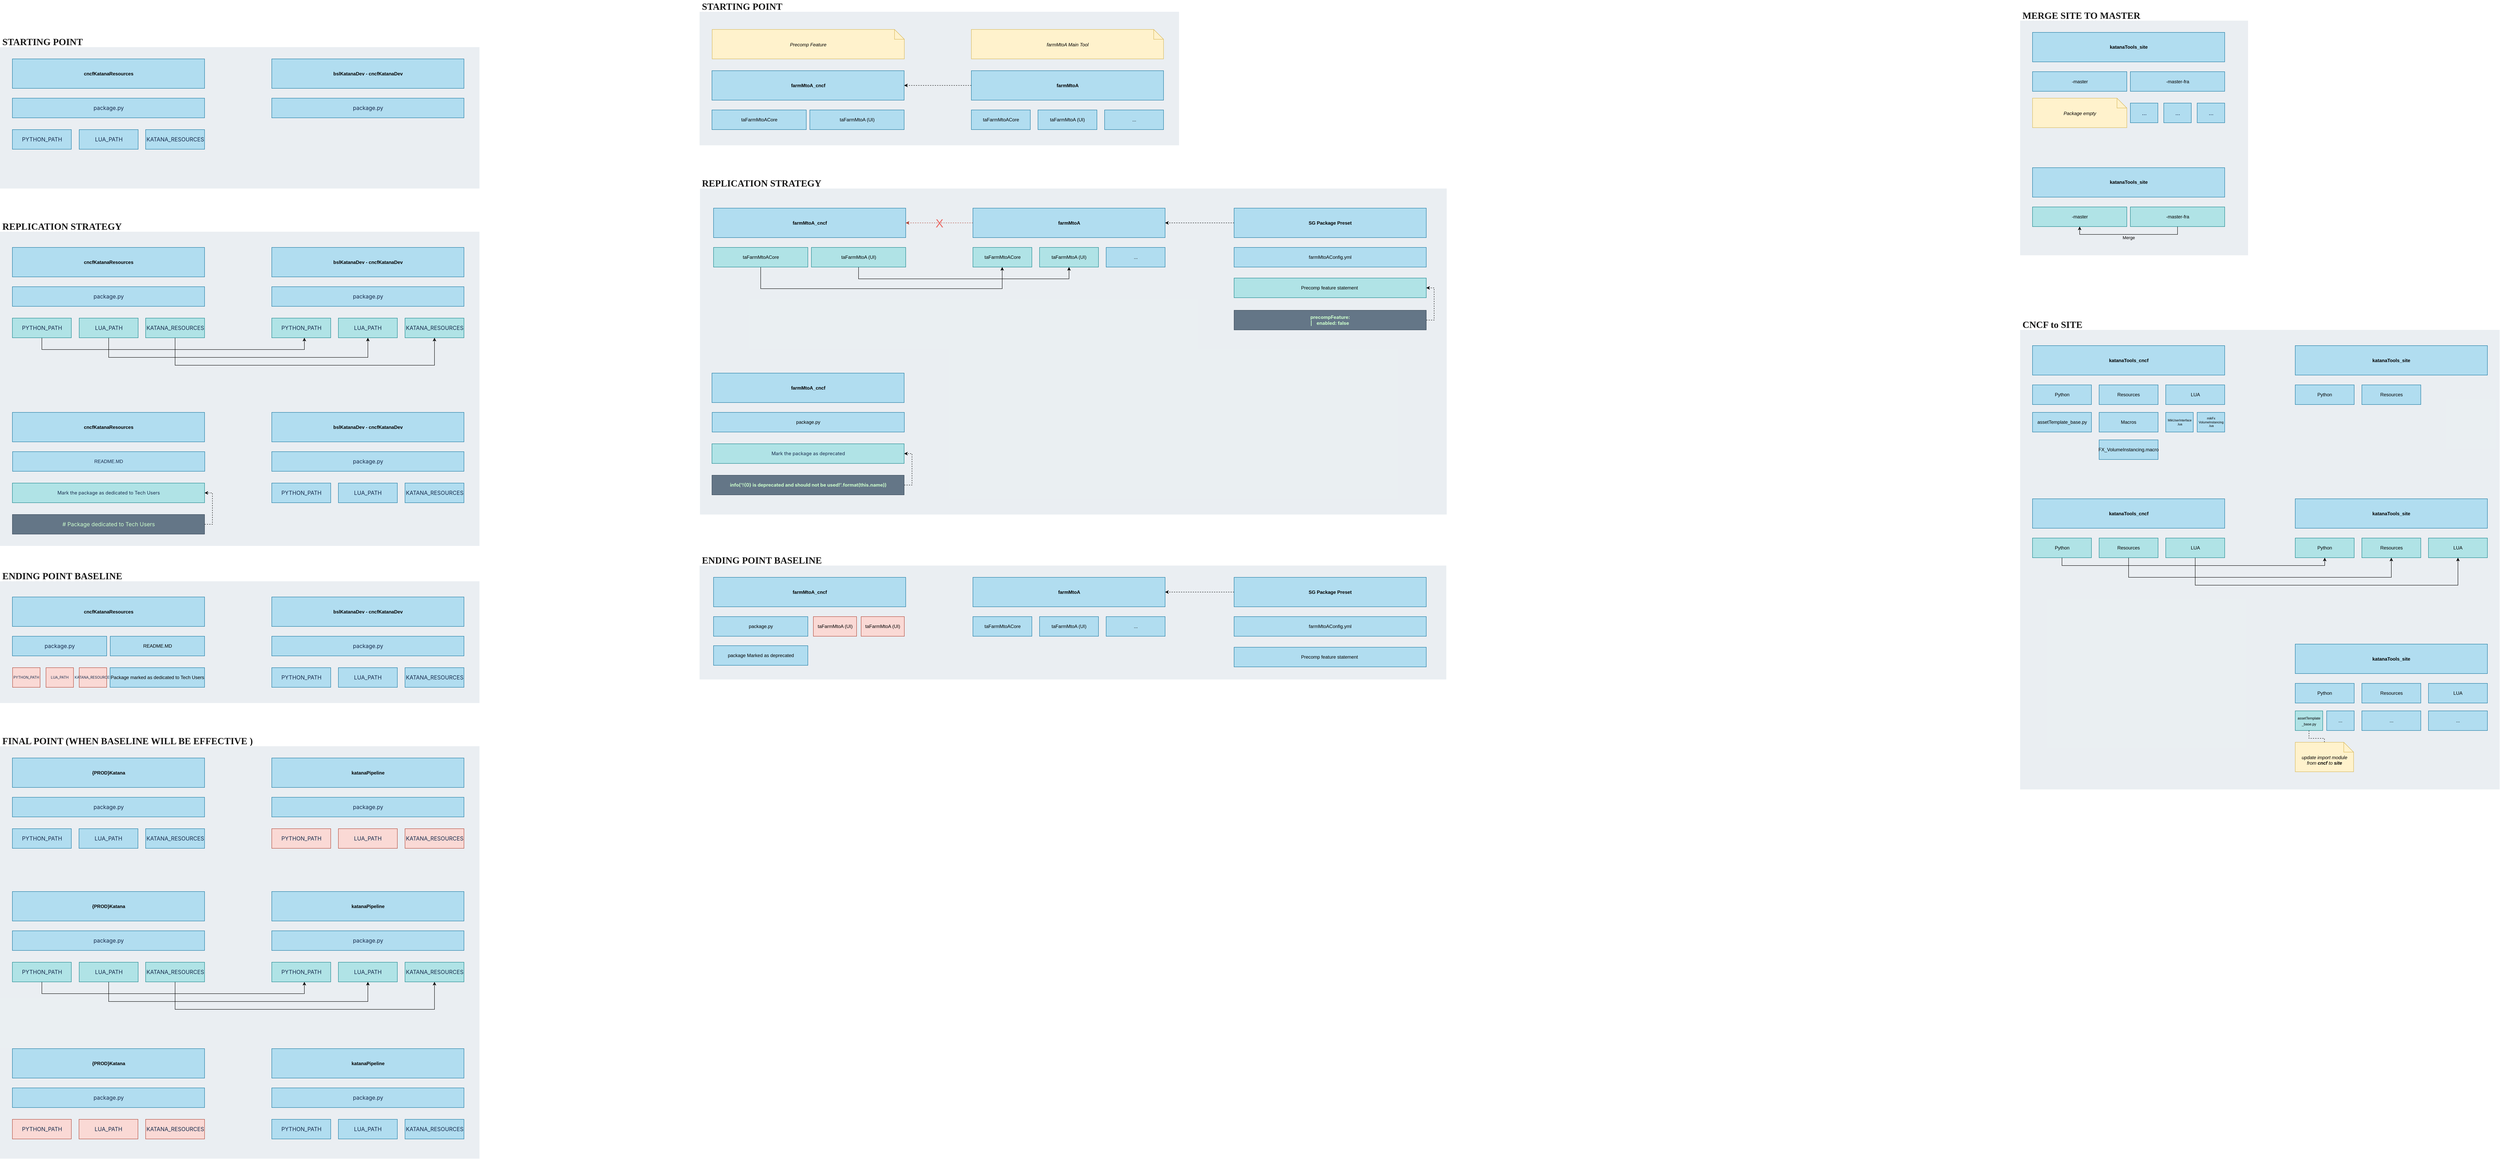<mxfile version="20.8.10" type="github">
  <diagram id="WF-Z00BCZS__cMbBrj0d" name="Page-1">
    <mxGraphModel dx="5580" dy="3597" grid="1" gridSize="20" guides="1" tooltips="1" connect="1" arrows="1" fold="1" page="0" pageScale="1" pageWidth="827" pageHeight="1169" math="0" shadow="0">
      <root>
        <mxCell id="0" />
        <mxCell id="1" parent="0" />
        <mxCell id="3W7xU0HrvH_MDlw9Vgf7-48" value="" style="rounded=0;whiteSpace=wrap;html=1;fontFamily=Montserrat;fontSource=https%3A%2F%2Ffonts.googleapis.com%2Fcss%3Ffamily%3DMontserrat;fontSize=24;fillColor=#bac8d3;strokeColor=none;opacity=30;" parent="1" vertex="1">
          <mxGeometry x="-540" y="850" width="1220" height="310" as="geometry" />
        </mxCell>
        <mxCell id="3W7xU0HrvH_MDlw9Vgf7-45" value="" style="rounded=0;whiteSpace=wrap;html=1;fontFamily=Montserrat;fontSource=https%3A%2F%2Ffonts.googleapis.com%2Fcss%3Ffamily%3DMontserrat;fontSize=24;fillColor=#bac8d3;strokeColor=none;opacity=30;" parent="1" vertex="1">
          <mxGeometry x="-540" y="-510" width="1220" height="360" as="geometry" />
        </mxCell>
        <mxCell id="3W7xU0HrvH_MDlw9Vgf7-44" value="" style="rounded=0;whiteSpace=wrap;html=1;fontFamily=Montserrat;fontSource=https%3A%2F%2Ffonts.googleapis.com%2Fcss%3Ffamily%3DMontserrat;fontSize=24;fillColor=#bac8d3;strokeColor=none;opacity=30;" parent="1" vertex="1">
          <mxGeometry x="-540" y="-40" width="1220" height="800" as="geometry" />
        </mxCell>
        <mxCell id="3W7xU0HrvH_MDlw9Vgf7-1" value="cncfKatanaResources" style="rounded=0;whiteSpace=wrap;html=1;fillColor=#b1ddf0;strokeColor=#10739e;fontStyle=1" parent="1" vertex="1">
          <mxGeometry x="-508.5" y="-480" width="489" height="75" as="geometry" />
        </mxCell>
        <mxCell id="3W7xU0HrvH_MDlw9Vgf7-2" value="&lt;span style=&quot;color: rgb(23, 43, 77); font-family: -apple-system, BlinkMacSystemFont, &amp;quot;Segoe UI&amp;quot;, Roboto, Oxygen, Ubuntu, &amp;quot;Fira Sans&amp;quot;, &amp;quot;Droid Sans&amp;quot;, &amp;quot;Helvetica Neue&amp;quot;, sans-serif; font-size: 14px; font-weight: 400; text-align: start;&quot;&gt;PYTHON_PATH&lt;/span&gt;" style="rounded=0;whiteSpace=wrap;html=1;fillColor=#b1ddf0;strokeColor=#10739e;fontStyle=1" parent="1" vertex="1">
          <mxGeometry x="-508.5" y="-300" width="150" height="50" as="geometry" />
        </mxCell>
        <mxCell id="3W7xU0HrvH_MDlw9Vgf7-3" value="&lt;span style=&quot;color: rgb(23, 43, 77); font-family: -apple-system, BlinkMacSystemFont, &amp;quot;Segoe UI&amp;quot;, Roboto, Oxygen, Ubuntu, &amp;quot;Fira Sans&amp;quot;, &amp;quot;Droid Sans&amp;quot;, &amp;quot;Helvetica Neue&amp;quot;, sans-serif; font-size: 14px; text-align: start; font-weight: normal;&quot;&gt;LUA_PATH&lt;/span&gt;" style="rounded=0;whiteSpace=wrap;html=1;fillColor=#b1ddf0;strokeColor=#10739e;fontStyle=1" parent="1" vertex="1">
          <mxGeometry x="-338.5" y="-300" width="150" height="50" as="geometry" />
        </mxCell>
        <mxCell id="3W7xU0HrvH_MDlw9Vgf7-4" value="&lt;span style=&quot;color: rgb(23, 43, 77); font-family: -apple-system, BlinkMacSystemFont, &amp;quot;Segoe UI&amp;quot;, Roboto, Oxygen, Ubuntu, &amp;quot;Fira Sans&amp;quot;, &amp;quot;Droid Sans&amp;quot;, &amp;quot;Helvetica Neue&amp;quot;, sans-serif; font-size: 14px; font-weight: 400; text-align: start;&quot;&gt;KATANA_RESOURCES&lt;/span&gt;" style="rounded=0;whiteSpace=wrap;html=1;fillColor=#b1ddf0;strokeColor=#10739e;fontStyle=1" parent="1" vertex="1">
          <mxGeometry x="-169.5" y="-300" width="150" height="50" as="geometry" />
        </mxCell>
        <mxCell id="3W7xU0HrvH_MDlw9Vgf7-5" value="&lt;span style=&quot;color: rgb(23, 43, 77); font-family: -apple-system, BlinkMacSystemFont, &amp;quot;Segoe UI&amp;quot;, Roboto, Oxygen, Ubuntu, &amp;quot;Fira Sans&amp;quot;, &amp;quot;Droid Sans&amp;quot;, &amp;quot;Helvetica Neue&amp;quot;, sans-serif; font-size: 14px; text-align: start; font-weight: normal;&quot;&gt;package.py&lt;/span&gt;" style="rounded=0;whiteSpace=wrap;html=1;fillColor=#b1ddf0;strokeColor=#10739e;fontStyle=1" parent="1" vertex="1">
          <mxGeometry x="-508.5" y="-380" width="489" height="50" as="geometry" />
        </mxCell>
        <mxCell id="3W7xU0HrvH_MDlw9Vgf7-6" value="cncfKatanaResources" style="rounded=0;whiteSpace=wrap;html=1;fillColor=#b1ddf0;strokeColor=#10739e;fontStyle=1" parent="1" vertex="1">
          <mxGeometry x="-508.5" width="489" height="75" as="geometry" />
        </mxCell>
        <mxCell id="_S-TCjW-wdROF79R5NdA-4" style="edgeStyle=orthogonalEdgeStyle;rounded=0;orthogonalLoop=1;jettySize=auto;html=1;entryX=0.553;entryY=1;entryDx=0;entryDy=0;entryPerimeter=0;" parent="1" source="3W7xU0HrvH_MDlw9Vgf7-7" target="_S-TCjW-wdROF79R5NdA-1" edge="1">
          <mxGeometry relative="1" as="geometry">
            <Array as="points">
              <mxPoint x="-433" y="260" />
              <mxPoint x="235" y="260" />
            </Array>
          </mxGeometry>
        </mxCell>
        <mxCell id="3W7xU0HrvH_MDlw9Vgf7-7" value="&lt;span style=&quot;color: rgb(23, 43, 77); font-family: -apple-system, BlinkMacSystemFont, &amp;quot;Segoe UI&amp;quot;, Roboto, Oxygen, Ubuntu, &amp;quot;Fira Sans&amp;quot;, &amp;quot;Droid Sans&amp;quot;, &amp;quot;Helvetica Neue&amp;quot;, sans-serif; font-size: 14px; font-weight: 400; text-align: start;&quot;&gt;PYTHON_PATH&lt;/span&gt;" style="rounded=0;whiteSpace=wrap;html=1;fillColor=#b0e3e6;strokeColor=#0e8088;fontStyle=1" parent="1" vertex="1">
          <mxGeometry x="-508.5" y="180" width="150" height="50" as="geometry" />
        </mxCell>
        <mxCell id="_S-TCjW-wdROF79R5NdA-3" style="edgeStyle=orthogonalEdgeStyle;rounded=0;orthogonalLoop=1;jettySize=auto;html=1;entryX=0.5;entryY=1;entryDx=0;entryDy=0;" parent="1" source="3W7xU0HrvH_MDlw9Vgf7-8" target="_S-TCjW-wdROF79R5NdA-2" edge="1">
          <mxGeometry relative="1" as="geometry">
            <Array as="points">
              <mxPoint x="-263" y="280" />
              <mxPoint x="396" y="280" />
            </Array>
          </mxGeometry>
        </mxCell>
        <mxCell id="3W7xU0HrvH_MDlw9Vgf7-8" value="&lt;span style=&quot;color: rgb(23, 43, 77); font-family: -apple-system, BlinkMacSystemFont, &amp;quot;Segoe UI&amp;quot;, Roboto, Oxygen, Ubuntu, &amp;quot;Fira Sans&amp;quot;, &amp;quot;Droid Sans&amp;quot;, &amp;quot;Helvetica Neue&amp;quot;, sans-serif; font-size: 14px; text-align: start; font-weight: normal;&quot;&gt;LUA_PATH&lt;/span&gt;" style="rounded=0;whiteSpace=wrap;html=1;fillColor=#b0e3e6;strokeColor=#0e8088;fontStyle=1" parent="1" vertex="1">
          <mxGeometry x="-338.5" y="180" width="150" height="50" as="geometry" />
        </mxCell>
        <mxCell id="3W7xU0HrvH_MDlw9Vgf7-16" style="edgeStyle=orthogonalEdgeStyle;rounded=0;orthogonalLoop=1;jettySize=auto;html=1;entryX=0.5;entryY=1;entryDx=0;entryDy=0;" parent="1" source="3W7xU0HrvH_MDlw9Vgf7-9" target="3W7xU0HrvH_MDlw9Vgf7-14" edge="1">
          <mxGeometry relative="1" as="geometry">
            <Array as="points">
              <mxPoint x="-94" y="300" />
              <mxPoint x="566" y="300" />
            </Array>
          </mxGeometry>
        </mxCell>
        <mxCell id="3W7xU0HrvH_MDlw9Vgf7-9" value="&lt;span style=&quot;color: rgb(23, 43, 77); font-family: -apple-system, BlinkMacSystemFont, &amp;quot;Segoe UI&amp;quot;, Roboto, Oxygen, Ubuntu, &amp;quot;Fira Sans&amp;quot;, &amp;quot;Droid Sans&amp;quot;, &amp;quot;Helvetica Neue&amp;quot;, sans-serif; font-size: 14px; font-weight: 400; text-align: start;&quot;&gt;KATANA_RESOURCES&lt;/span&gt;" style="rounded=0;whiteSpace=wrap;html=1;fillColor=#b0e3e6;strokeColor=#0e8088;fontStyle=1" parent="1" vertex="1">
          <mxGeometry x="-169.5" y="180" width="150" height="50" as="geometry" />
        </mxCell>
        <mxCell id="3W7xU0HrvH_MDlw9Vgf7-10" value="&lt;span style=&quot;color: rgb(23, 43, 77); font-family: -apple-system, BlinkMacSystemFont, &amp;quot;Segoe UI&amp;quot;, Roboto, Oxygen, Ubuntu, &amp;quot;Fira Sans&amp;quot;, &amp;quot;Droid Sans&amp;quot;, &amp;quot;Helvetica Neue&amp;quot;, sans-serif; font-size: 14px; text-align: start; font-weight: normal;&quot;&gt;package.py&lt;/span&gt;" style="rounded=0;whiteSpace=wrap;html=1;fillColor=#b1ddf0;strokeColor=#10739e;fontStyle=1" parent="1" vertex="1">
          <mxGeometry x="-508.5" y="100" width="489" height="50" as="geometry" />
        </mxCell>
        <mxCell id="3W7xU0HrvH_MDlw9Vgf7-11" value="bslKatanaDev - cncfKatanaDev" style="rounded=0;whiteSpace=wrap;html=1;fillColor=#b1ddf0;strokeColor=#10739e;fontStyle=1" parent="1" vertex="1">
          <mxGeometry x="151.5" width="489" height="75" as="geometry" />
        </mxCell>
        <mxCell id="3W7xU0HrvH_MDlw9Vgf7-14" value="&lt;span style=&quot;color: rgb(23, 43, 77); font-family: -apple-system, BlinkMacSystemFont, &amp;quot;Segoe UI&amp;quot;, Roboto, Oxygen, Ubuntu, &amp;quot;Fira Sans&amp;quot;, &amp;quot;Droid Sans&amp;quot;, &amp;quot;Helvetica Neue&amp;quot;, sans-serif; font-size: 14px; font-weight: 400; text-align: start;&quot;&gt;KATANA_RESOURCES&lt;/span&gt;" style="rounded=0;whiteSpace=wrap;html=1;fillColor=#b0e3e6;strokeColor=#0e8088;fontStyle=1" parent="1" vertex="1">
          <mxGeometry x="490.5" y="180" width="150" height="50" as="geometry" />
        </mxCell>
        <mxCell id="3W7xU0HrvH_MDlw9Vgf7-15" value="&lt;span style=&quot;color: rgb(23, 43, 77); font-family: -apple-system, BlinkMacSystemFont, &amp;quot;Segoe UI&amp;quot;, Roboto, Oxygen, Ubuntu, &amp;quot;Fira Sans&amp;quot;, &amp;quot;Droid Sans&amp;quot;, &amp;quot;Helvetica Neue&amp;quot;, sans-serif; font-size: 14px; text-align: start; font-weight: normal;&quot;&gt;package.py&lt;/span&gt;" style="rounded=0;whiteSpace=wrap;html=1;fillColor=#b1ddf0;strokeColor=#10739e;fontStyle=1" parent="1" vertex="1">
          <mxGeometry x="151.5" y="100" width="489" height="50" as="geometry" />
        </mxCell>
        <mxCell id="3W7xU0HrvH_MDlw9Vgf7-30" value="cncfKatanaResources" style="rounded=0;whiteSpace=wrap;html=1;fillColor=#b1ddf0;strokeColor=#10739e;fontStyle=1" parent="1" vertex="1">
          <mxGeometry x="-508.5" y="890" width="489" height="75" as="geometry" />
        </mxCell>
        <mxCell id="3W7xU0HrvH_MDlw9Vgf7-35" value="&lt;span style=&quot;color: rgb(23, 43, 77); font-family: -apple-system, BlinkMacSystemFont, &amp;quot;Segoe UI&amp;quot;, Roboto, Oxygen, Ubuntu, &amp;quot;Fira Sans&amp;quot;, &amp;quot;Droid Sans&amp;quot;, &amp;quot;Helvetica Neue&amp;quot;, sans-serif; font-size: 14px; text-align: start; font-weight: normal;&quot;&gt;package.py&lt;/span&gt;" style="rounded=0;whiteSpace=wrap;html=1;fillColor=#b1ddf0;strokeColor=#10739e;fontStyle=1" parent="1" vertex="1">
          <mxGeometry x="-508.5" y="990" width="240" height="50" as="geometry" />
        </mxCell>
        <mxCell id="3W7xU0HrvH_MDlw9Vgf7-36" value="bslKatanaDev - cncfKatanaDev" style="rounded=0;whiteSpace=wrap;html=1;fillColor=#b1ddf0;strokeColor=#10739e;fontStyle=1" parent="1" vertex="1">
          <mxGeometry x="151.5" y="890" width="489" height="75" as="geometry" />
        </mxCell>
        <mxCell id="3W7xU0HrvH_MDlw9Vgf7-43" value="STARTING POINT" style="text;fillColor=none;align=left;verticalAlign=middle;spacingLeft=4;spacingRight=4;overflow=hidden;points=[[0,0.5],[1,0.5]];portConstraint=eastwest;rotatable=0;whiteSpace=wrap;html=1;fontFamily=Montserrat;fontSource=https%3A%2F%2Ffonts.googleapis.com%2Fcss%3Ffamily%3DMontserrat;fontStyle=1;fontSize=24;fontColor=#1A1A1A;" parent="1" vertex="1">
          <mxGeometry x="-540" y="-540" width="320" height="30" as="geometry" />
        </mxCell>
        <mxCell id="3W7xU0HrvH_MDlw9Vgf7-46" value="REPLICATION STRATEGY" style="text;fillColor=none;align=left;verticalAlign=middle;spacingLeft=4;spacingRight=4;overflow=hidden;points=[[0,0.5],[1,0.5]];portConstraint=eastwest;rotatable=0;whiteSpace=wrap;html=1;fontFamily=Montserrat;fontSource=https%3A%2F%2Ffonts.googleapis.com%2Fcss%3Ffamily%3DMontserrat;fontStyle=1;fontSize=24;fontColor=#1A1A1A;" parent="1" vertex="1">
          <mxGeometry x="-540" y="-70" width="320" height="30" as="geometry" />
        </mxCell>
        <mxCell id="3W7xU0HrvH_MDlw9Vgf7-49" value="ENDING POINT BASELINE" style="text;fillColor=none;align=left;verticalAlign=middle;spacingLeft=4;spacingRight=4;overflow=hidden;points=[[0,0.5],[1,0.5]];portConstraint=eastwest;rotatable=0;whiteSpace=wrap;html=1;fontFamily=Montserrat;fontSource=https%3A%2F%2Ffonts.googleapis.com%2Fcss%3Ffamily%3DMontserrat;fontStyle=1;fontSize=24;fontColor=#1A1A1A;" parent="1" vertex="1">
          <mxGeometry x="-540" y="820" width="340" height="30" as="geometry" />
        </mxCell>
        <mxCell id="3W7xU0HrvH_MDlw9Vgf7-50" value="&lt;span style=&quot;color: rgb(23, 43, 77); font-family: -apple-system, BlinkMacSystemFont, &amp;quot;Segoe UI&amp;quot;, Roboto, Oxygen, Ubuntu, &amp;quot;Fira Sans&amp;quot;, &amp;quot;Droid Sans&amp;quot;, &amp;quot;Helvetica Neue&amp;quot;, sans-serif; font-size: 9px; font-weight: 400; text-align: start;&quot;&gt;PYTHON_PATH&lt;/span&gt;" style="rounded=0;whiteSpace=wrap;html=1;fillColor=#fad9d5;strokeColor=#ae4132;fontStyle=1;spacingTop=0;fontSize=9;" parent="1" vertex="1">
          <mxGeometry x="-508" y="1070" width="70" height="50" as="geometry" />
        </mxCell>
        <mxCell id="3W7xU0HrvH_MDlw9Vgf7-51" value="&lt;span style=&quot;color: rgb(23, 43, 77); font-family: -apple-system, BlinkMacSystemFont, &amp;quot;Segoe UI&amp;quot;, Roboto, Oxygen, Ubuntu, &amp;quot;Fira Sans&amp;quot;, &amp;quot;Droid Sans&amp;quot;, &amp;quot;Helvetica Neue&amp;quot;, sans-serif; font-size: 9px; text-align: start; font-weight: normal;&quot;&gt;LUA_PATH&lt;/span&gt;" style="rounded=0;whiteSpace=wrap;html=1;fillColor=#fad9d5;strokeColor=#ae4132;fontStyle=1;spacingTop=0;fontSize=9;" parent="1" vertex="1">
          <mxGeometry x="-423" y="1070" width="70" height="50" as="geometry" />
        </mxCell>
        <mxCell id="3W7xU0HrvH_MDlw9Vgf7-52" value="&lt;span style=&quot;color: rgb(23, 43, 77); font-family: -apple-system, BlinkMacSystemFont, &amp;quot;Segoe UI&amp;quot;, Roboto, Oxygen, Ubuntu, &amp;quot;Fira Sans&amp;quot;, &amp;quot;Droid Sans&amp;quot;, &amp;quot;Helvetica Neue&amp;quot;, sans-serif; font-size: 9px; font-weight: 400; text-align: start;&quot;&gt;KATANA_RESOURCES&lt;/span&gt;" style="rounded=0;whiteSpace=wrap;html=1;fillColor=#fad9d5;strokeColor=#ae4132;fontStyle=1;spacingTop=0;fontSize=9;" parent="1" vertex="1">
          <mxGeometry x="-338.5" y="1070" width="70" height="50" as="geometry" />
        </mxCell>
        <mxCell id="3W7xU0HrvH_MDlw9Vgf7-53" value="bslKatanaDev - cncfKatanaDev" style="rounded=0;whiteSpace=wrap;html=1;fillColor=#b1ddf0;strokeColor=#10739e;fontStyle=1" parent="1" vertex="1">
          <mxGeometry x="151.5" y="-480" width="489" height="75" as="geometry" />
        </mxCell>
        <mxCell id="3W7xU0HrvH_MDlw9Vgf7-55" value="&lt;span style=&quot;color: rgb(23, 43, 77); font-family: -apple-system, BlinkMacSystemFont, &amp;quot;Segoe UI&amp;quot;, Roboto, Oxygen, Ubuntu, &amp;quot;Fira Sans&amp;quot;, &amp;quot;Droid Sans&amp;quot;, &amp;quot;Helvetica Neue&amp;quot;, sans-serif; font-size: 14px; text-align: start; font-weight: normal;&quot;&gt;package.py&lt;/span&gt;" style="rounded=0;whiteSpace=wrap;html=1;fillColor=#b1ddf0;strokeColor=#10739e;fontStyle=1" parent="1" vertex="1">
          <mxGeometry x="151.5" y="-380" width="489" height="50" as="geometry" />
        </mxCell>
        <mxCell id="3W7xU0HrvH_MDlw9Vgf7-64" value="Package marked as dedicated to Tech Users" style="rounded=0;whiteSpace=wrap;html=1;fillColor=#b1ddf0;strokeColor=#10739e;fontStyle=0" parent="1" vertex="1">
          <mxGeometry x="-260" y="1070" width="240.5" height="50" as="geometry" />
        </mxCell>
        <mxCell id="3W7xU0HrvH_MDlw9Vgf7-66" value="cncfKatanaResources" style="rounded=0;whiteSpace=wrap;html=1;fillColor=#b1ddf0;strokeColor=#10739e;fontStyle=1" parent="1" vertex="1">
          <mxGeometry x="-508.5" y="420" width="489" height="75" as="geometry" />
        </mxCell>
        <mxCell id="3W7xU0HrvH_MDlw9Vgf7-71" value="&lt;span style=&quot;color: rgb(23, 43, 77); text-align: start; font-weight: normal;&quot;&gt;&lt;font style=&quot;font-size: 12px;&quot;&gt;README.MD&lt;/font&gt;&lt;/span&gt;" style="rounded=0;whiteSpace=wrap;html=1;fillColor=#b1ddf0;strokeColor=#10739e;fontStyle=1" parent="1" vertex="1">
          <mxGeometry x="-508" y="520" width="489" height="50" as="geometry" />
        </mxCell>
        <mxCell id="3W7xU0HrvH_MDlw9Vgf7-72" value="bslKatanaDev - cncfKatanaDev" style="rounded=0;whiteSpace=wrap;html=1;fillColor=#b1ddf0;strokeColor=#10739e;fontStyle=1" parent="1" vertex="1">
          <mxGeometry x="151.5" y="420" width="489" height="75" as="geometry" />
        </mxCell>
        <mxCell id="3W7xU0HrvH_MDlw9Vgf7-73" value="&lt;span style=&quot;color: rgb(23, 43, 77); font-family: -apple-system, BlinkMacSystemFont, &amp;quot;Segoe UI&amp;quot;, Roboto, Oxygen, Ubuntu, &amp;quot;Fira Sans&amp;quot;, &amp;quot;Droid Sans&amp;quot;, &amp;quot;Helvetica Neue&amp;quot;, sans-serif; font-size: 14px; font-weight: 400; text-align: start;&quot;&gt;KATANA_RESOURCES&lt;/span&gt;" style="rounded=0;whiteSpace=wrap;html=1;fillColor=#b1ddf0;strokeColor=#10739e;fontStyle=1" parent="1" vertex="1">
          <mxGeometry x="490.5" y="600" width="150" height="50" as="geometry" />
        </mxCell>
        <mxCell id="3W7xU0HrvH_MDlw9Vgf7-74" value="&lt;span style=&quot;color: rgb(23, 43, 77); font-family: -apple-system, BlinkMacSystemFont, &amp;quot;Segoe UI&amp;quot;, Roboto, Oxygen, Ubuntu, &amp;quot;Fira Sans&amp;quot;, &amp;quot;Droid Sans&amp;quot;, &amp;quot;Helvetica Neue&amp;quot;, sans-serif; font-size: 14px; text-align: start; font-weight: normal;&quot;&gt;package.py&lt;/span&gt;" style="rounded=0;whiteSpace=wrap;html=1;fillColor=#b1ddf0;strokeColor=#10739e;fontStyle=1" parent="1" vertex="1">
          <mxGeometry x="151.5" y="520" width="489" height="50" as="geometry" />
        </mxCell>
        <mxCell id="_S-TCjW-wdROF79R5NdA-12" style="edgeStyle=orthogonalEdgeStyle;rounded=0;orthogonalLoop=1;jettySize=auto;html=1;entryX=1;entryY=0.5;entryDx=0;entryDy=0;fontSize=9;fontColor=#CCFFCC;exitX=1;exitY=0.5;exitDx=0;exitDy=0;dashed=1;" parent="1" source="3W7xU0HrvH_MDlw9Vgf7-75" target="_S-TCjW-wdROF79R5NdA-11" edge="1">
          <mxGeometry relative="1" as="geometry" />
        </mxCell>
        <mxCell id="3W7xU0HrvH_MDlw9Vgf7-75" value="&lt;span style=&quot;font-family: -apple-system, BlinkMacSystemFont, &amp;quot;Segoe UI&amp;quot;, Roboto, Oxygen, Ubuntu, &amp;quot;Fira Sans&amp;quot;, &amp;quot;Droid Sans&amp;quot;, &amp;quot;Helvetica Neue&amp;quot;, sans-serif; font-size: 14px; text-align: start; font-weight: normal;&quot;&gt;# Package dedicated to Tech Users&lt;/span&gt;" style="rounded=0;whiteSpace=wrap;html=1;fillColor=#647687;strokeColor=#314354;fontStyle=1;fontColor=#CCFFCC;" parent="1" vertex="1">
          <mxGeometry x="-508.5" y="680" width="489" height="50" as="geometry" />
        </mxCell>
        <mxCell id="3W7xU0HrvH_MDlw9Vgf7-84" value="" style="rounded=0;whiteSpace=wrap;html=1;fontFamily=Montserrat;fontSource=https%3A%2F%2Ffonts.googleapis.com%2Fcss%3Ffamily%3DMontserrat;fontSize=24;fillColor=#bac8d3;strokeColor=none;opacity=30;" parent="1" vertex="1">
          <mxGeometry x="-540" y="1270" width="1220" height="1050" as="geometry" />
        </mxCell>
        <mxCell id="3W7xU0HrvH_MDlw9Vgf7-85" value="{PROD}Katana" style="rounded=0;whiteSpace=wrap;html=1;fillColor=#b1ddf0;strokeColor=#10739e;fontStyle=1" parent="1" vertex="1">
          <mxGeometry x="-508.5" y="1640" width="489" height="75" as="geometry" />
        </mxCell>
        <mxCell id="3W7xU0HrvH_MDlw9Vgf7-86" value="&lt;span style=&quot;color: rgb(23, 43, 77); font-family: -apple-system, BlinkMacSystemFont, &amp;quot;Segoe UI&amp;quot;, Roboto, Oxygen, Ubuntu, &amp;quot;Fira Sans&amp;quot;, &amp;quot;Droid Sans&amp;quot;, &amp;quot;Helvetica Neue&amp;quot;, sans-serif; font-size: 14px; text-align: start; font-weight: normal;&quot;&gt;package.py&lt;/span&gt;" style="rounded=0;whiteSpace=wrap;html=1;fillColor=#b1ddf0;strokeColor=#10739e;fontStyle=1" parent="1" vertex="1">
          <mxGeometry x="-508.5" y="1740" width="489" height="50" as="geometry" />
        </mxCell>
        <mxCell id="3W7xU0HrvH_MDlw9Vgf7-87" value="katanaPipeline" style="rounded=0;whiteSpace=wrap;html=1;fillColor=#b1ddf0;strokeColor=#10739e;fontStyle=1" parent="1" vertex="1">
          <mxGeometry x="151.5" y="1640" width="489" height="75" as="geometry" />
        </mxCell>
        <mxCell id="3W7xU0HrvH_MDlw9Vgf7-89" value="&lt;span style=&quot;color: rgb(23, 43, 77); font-family: -apple-system, BlinkMacSystemFont, &amp;quot;Segoe UI&amp;quot;, Roboto, Oxygen, Ubuntu, &amp;quot;Fira Sans&amp;quot;, &amp;quot;Droid Sans&amp;quot;, &amp;quot;Helvetica Neue&amp;quot;, sans-serif; font-size: 14px; text-align: start; font-weight: normal;&quot;&gt;package.py&lt;/span&gt;" style="rounded=0;whiteSpace=wrap;html=1;fillColor=#b1ddf0;strokeColor=#10739e;fontStyle=1" parent="1" vertex="1">
          <mxGeometry x="151.5" y="1740" width="489" height="50" as="geometry" />
        </mxCell>
        <mxCell id="3W7xU0HrvH_MDlw9Vgf7-90" value="FINAL POINT (WHEN BASELINE WILL BE EFFECTIVE )" style="text;fillColor=none;align=left;verticalAlign=middle;spacingLeft=4;spacingRight=4;overflow=hidden;points=[[0,0.5],[1,0.5]];portConstraint=eastwest;rotatable=0;whiteSpace=wrap;html=1;fontFamily=Montserrat;fontSource=https%3A%2F%2Ffonts.googleapis.com%2Fcss%3Ffamily%3DMontserrat;fontStyle=1;fontSize=24;fontColor=#1A1A1A;" parent="1" vertex="1">
          <mxGeometry x="-540" y="1240" width="660" height="30" as="geometry" />
        </mxCell>
        <mxCell id="3W7xU0HrvH_MDlw9Vgf7-99" value="{PROD}Katana" style="rounded=0;whiteSpace=wrap;html=1;fillColor=#b1ddf0;strokeColor=#10739e;fontStyle=1" parent="1" vertex="1">
          <mxGeometry x="-508.5" y="2040" width="489" height="75" as="geometry" />
        </mxCell>
        <mxCell id="3W7xU0HrvH_MDlw9Vgf7-100" value="&lt;span style=&quot;color: rgb(23, 43, 77); font-family: -apple-system, BlinkMacSystemFont, &amp;quot;Segoe UI&amp;quot;, Roboto, Oxygen, Ubuntu, &amp;quot;Fira Sans&amp;quot;, &amp;quot;Droid Sans&amp;quot;, &amp;quot;Helvetica Neue&amp;quot;, sans-serif; font-size: 14px; text-align: start; font-weight: normal;&quot;&gt;package.py&lt;/span&gt;" style="rounded=0;whiteSpace=wrap;html=1;fillColor=#b1ddf0;strokeColor=#10739e;fontStyle=1" parent="1" vertex="1">
          <mxGeometry x="-508.5" y="2140" width="489" height="50" as="geometry" />
        </mxCell>
        <mxCell id="3W7xU0HrvH_MDlw9Vgf7-101" value="katanaPipeline" style="rounded=0;whiteSpace=wrap;html=1;fillColor=#b1ddf0;strokeColor=#10739e;fontStyle=1" parent="1" vertex="1">
          <mxGeometry x="151.5" y="2040" width="489" height="75" as="geometry" />
        </mxCell>
        <mxCell id="3W7xU0HrvH_MDlw9Vgf7-102" value="&lt;span style=&quot;color: rgb(23, 43, 77); font-family: -apple-system, BlinkMacSystemFont, &amp;quot;Segoe UI&amp;quot;, Roboto, Oxygen, Ubuntu, &amp;quot;Fira Sans&amp;quot;, &amp;quot;Droid Sans&amp;quot;, &amp;quot;Helvetica Neue&amp;quot;, sans-serif; font-size: 14px; text-align: start; font-weight: normal;&quot;&gt;package.py&lt;/span&gt;" style="rounded=0;whiteSpace=wrap;html=1;fillColor=#b1ddf0;strokeColor=#10739e;fontStyle=1" parent="1" vertex="1">
          <mxGeometry x="151.5" y="2140" width="489" height="50" as="geometry" />
        </mxCell>
        <mxCell id="3W7xU0HrvH_MDlw9Vgf7-106" value="{PROD}Katana" style="rounded=0;whiteSpace=wrap;html=1;fillColor=#b1ddf0;strokeColor=#10739e;fontStyle=1" parent="1" vertex="1">
          <mxGeometry x="-508.5" y="1300" width="489" height="75" as="geometry" />
        </mxCell>
        <mxCell id="3W7xU0HrvH_MDlw9Vgf7-107" value="&lt;span style=&quot;color: rgb(23, 43, 77); font-family: -apple-system, BlinkMacSystemFont, &amp;quot;Segoe UI&amp;quot;, Roboto, Oxygen, Ubuntu, &amp;quot;Fira Sans&amp;quot;, &amp;quot;Droid Sans&amp;quot;, &amp;quot;Helvetica Neue&amp;quot;, sans-serif; font-size: 14px; text-align: start; font-weight: normal;&quot;&gt;package.py&lt;/span&gt;" style="rounded=0;whiteSpace=wrap;html=1;fillColor=#b1ddf0;strokeColor=#10739e;fontStyle=1" parent="1" vertex="1">
          <mxGeometry x="-508.5" y="1400" width="489" height="50" as="geometry" />
        </mxCell>
        <mxCell id="3W7xU0HrvH_MDlw9Vgf7-108" value="katanaPipeline" style="rounded=0;whiteSpace=wrap;html=1;fillColor=#b1ddf0;strokeColor=#10739e;fontStyle=1" parent="1" vertex="1">
          <mxGeometry x="151.5" y="1300" width="489" height="75" as="geometry" />
        </mxCell>
        <mxCell id="3W7xU0HrvH_MDlw9Vgf7-109" value="&lt;span style=&quot;color: rgb(23, 43, 77); font-family: -apple-system, BlinkMacSystemFont, &amp;quot;Segoe UI&amp;quot;, Roboto, Oxygen, Ubuntu, &amp;quot;Fira Sans&amp;quot;, &amp;quot;Droid Sans&amp;quot;, &amp;quot;Helvetica Neue&amp;quot;, sans-serif; font-size: 14px; text-align: start; font-weight: normal;&quot;&gt;package.py&lt;/span&gt;" style="rounded=0;whiteSpace=wrap;html=1;fillColor=#b1ddf0;strokeColor=#10739e;fontStyle=1" parent="1" vertex="1">
          <mxGeometry x="151.5" y="1400" width="489" height="50" as="geometry" />
        </mxCell>
        <mxCell id="_S-TCjW-wdROF79R5NdA-1" value="&lt;span style=&quot;color: rgb(23, 43, 77); font-family: -apple-system, BlinkMacSystemFont, &amp;quot;Segoe UI&amp;quot;, Roboto, Oxygen, Ubuntu, &amp;quot;Fira Sans&amp;quot;, &amp;quot;Droid Sans&amp;quot;, &amp;quot;Helvetica Neue&amp;quot;, sans-serif; font-size: 14px; font-weight: 400; text-align: start;&quot;&gt;PYTHON_PATH&lt;/span&gt;" style="rounded=0;whiteSpace=wrap;html=1;fillColor=#b0e3e6;strokeColor=#0e8088;fontStyle=1" parent="1" vertex="1">
          <mxGeometry x="151.5" y="180" width="150" height="50" as="geometry" />
        </mxCell>
        <mxCell id="_S-TCjW-wdROF79R5NdA-2" value="&lt;span style=&quot;color: rgb(23, 43, 77); font-family: -apple-system, BlinkMacSystemFont, &amp;quot;Segoe UI&amp;quot;, Roboto, Oxygen, Ubuntu, &amp;quot;Fira Sans&amp;quot;, &amp;quot;Droid Sans&amp;quot;, &amp;quot;Helvetica Neue&amp;quot;, sans-serif; font-size: 14px; text-align: start; font-weight: normal;&quot;&gt;LUA_PATH&lt;/span&gt;" style="rounded=0;whiteSpace=wrap;html=1;fillColor=#b0e3e6;strokeColor=#0e8088;fontStyle=1" parent="1" vertex="1">
          <mxGeometry x="321" y="180" width="150" height="50" as="geometry" />
        </mxCell>
        <mxCell id="_S-TCjW-wdROF79R5NdA-5" value="&lt;span style=&quot;color: rgb(23, 43, 77); font-family: -apple-system, BlinkMacSystemFont, &amp;quot;Segoe UI&amp;quot;, Roboto, Oxygen, Ubuntu, &amp;quot;Fira Sans&amp;quot;, &amp;quot;Droid Sans&amp;quot;, &amp;quot;Helvetica Neue&amp;quot;, sans-serif; font-size: 14px; font-weight: 400; text-align: start;&quot;&gt;PYTHON_PATH&lt;/span&gt;" style="rounded=0;whiteSpace=wrap;html=1;fillColor=#b1ddf0;strokeColor=#10739e;fontStyle=1" parent="1" vertex="1">
          <mxGeometry x="151.5" y="600" width="150" height="50" as="geometry" />
        </mxCell>
        <mxCell id="_S-TCjW-wdROF79R5NdA-6" value="&lt;span style=&quot;color: rgb(23, 43, 77); font-family: -apple-system, BlinkMacSystemFont, &amp;quot;Segoe UI&amp;quot;, Roboto, Oxygen, Ubuntu, &amp;quot;Fira Sans&amp;quot;, &amp;quot;Droid Sans&amp;quot;, &amp;quot;Helvetica Neue&amp;quot;, sans-serif; font-size: 14px; text-align: start; font-weight: normal;&quot;&gt;LUA_PATH&lt;/span&gt;" style="rounded=0;whiteSpace=wrap;html=1;fillColor=#b1ddf0;strokeColor=#10739e;fontStyle=1" parent="1" vertex="1">
          <mxGeometry x="321" y="600" width="150" height="50" as="geometry" />
        </mxCell>
        <mxCell id="_S-TCjW-wdROF79R5NdA-8" value="&lt;span style=&quot;font-weight: normal;&quot;&gt;README.MD&lt;/span&gt;" style="rounded=0;whiteSpace=wrap;html=1;fillColor=#b1ddf0;strokeColor=#10739e;fontStyle=1" parent="1" vertex="1">
          <mxGeometry x="-259.5" y="990" width="240" height="50" as="geometry" />
        </mxCell>
        <mxCell id="_S-TCjW-wdROF79R5NdA-11" value="&lt;div style=&quot;text-align: start;&quot;&gt;&lt;font style=&quot;font-weight: normal;&quot; face=&quot;-apple-system, BlinkMacSystemFont, Segoe UI, Roboto, Oxygen, Ubuntu, Fira Sans, Droid Sans, Helvetica Neue, sans-serif&quot; color=&quot;#172b4d&quot;&gt;Mark the package as dedicated to Tech Users&lt;/font&gt;&lt;/div&gt;" style="rounded=0;whiteSpace=wrap;html=1;fillColor=#b0e3e6;strokeColor=#0e8088;fontStyle=1" parent="1" vertex="1">
          <mxGeometry x="-508.5" y="600" width="489" height="50" as="geometry" />
        </mxCell>
        <mxCell id="_S-TCjW-wdROF79R5NdA-13" value="&lt;span style=&quot;color: rgb(23, 43, 77); font-family: -apple-system, BlinkMacSystemFont, &amp;quot;Segoe UI&amp;quot;, Roboto, Oxygen, Ubuntu, &amp;quot;Fira Sans&amp;quot;, &amp;quot;Droid Sans&amp;quot;, &amp;quot;Helvetica Neue&amp;quot;, sans-serif; font-size: 14px; text-align: start; font-weight: normal;&quot;&gt;package.py&lt;/span&gt;" style="rounded=0;whiteSpace=wrap;html=1;fillColor=#b1ddf0;strokeColor=#10739e;fontStyle=1" parent="1" vertex="1">
          <mxGeometry x="151.5" y="990" width="489" height="50" as="geometry" />
        </mxCell>
        <mxCell id="_S-TCjW-wdROF79R5NdA-14" value="&lt;span style=&quot;color: rgb(23, 43, 77); font-family: -apple-system, BlinkMacSystemFont, &amp;quot;Segoe UI&amp;quot;, Roboto, Oxygen, Ubuntu, &amp;quot;Fira Sans&amp;quot;, &amp;quot;Droid Sans&amp;quot;, &amp;quot;Helvetica Neue&amp;quot;, sans-serif; font-size: 14px; font-weight: 400; text-align: start;&quot;&gt;KATANA_RESOURCES&lt;/span&gt;" style="rounded=0;whiteSpace=wrap;html=1;fillColor=#b1ddf0;strokeColor=#10739e;fontStyle=1" parent="1" vertex="1">
          <mxGeometry x="490.5" y="1070" width="150" height="50" as="geometry" />
        </mxCell>
        <mxCell id="_S-TCjW-wdROF79R5NdA-15" value="&lt;span style=&quot;color: rgb(23, 43, 77); font-family: -apple-system, BlinkMacSystemFont, &amp;quot;Segoe UI&amp;quot;, Roboto, Oxygen, Ubuntu, &amp;quot;Fira Sans&amp;quot;, &amp;quot;Droid Sans&amp;quot;, &amp;quot;Helvetica Neue&amp;quot;, sans-serif; font-size: 14px; font-weight: 400; text-align: start;&quot;&gt;PYTHON_PATH&lt;/span&gt;" style="rounded=0;whiteSpace=wrap;html=1;fillColor=#b1ddf0;strokeColor=#10739e;fontStyle=1" parent="1" vertex="1">
          <mxGeometry x="151.5" y="1070" width="150" height="50" as="geometry" />
        </mxCell>
        <mxCell id="_S-TCjW-wdROF79R5NdA-16" value="&lt;span style=&quot;color: rgb(23, 43, 77); font-family: -apple-system, BlinkMacSystemFont, &amp;quot;Segoe UI&amp;quot;, Roboto, Oxygen, Ubuntu, &amp;quot;Fira Sans&amp;quot;, &amp;quot;Droid Sans&amp;quot;, &amp;quot;Helvetica Neue&amp;quot;, sans-serif; font-size: 14px; text-align: start; font-weight: normal;&quot;&gt;LUA_PATH&lt;/span&gt;" style="rounded=0;whiteSpace=wrap;html=1;fillColor=#b1ddf0;strokeColor=#10739e;fontStyle=1" parent="1" vertex="1">
          <mxGeometry x="321" y="1070" width="150" height="50" as="geometry" />
        </mxCell>
        <mxCell id="_S-TCjW-wdROF79R5NdA-17" value="&lt;span style=&quot;color: rgb(23, 43, 77); font-family: -apple-system, BlinkMacSystemFont, &amp;quot;Segoe UI&amp;quot;, Roboto, Oxygen, Ubuntu, &amp;quot;Fira Sans&amp;quot;, &amp;quot;Droid Sans&amp;quot;, &amp;quot;Helvetica Neue&amp;quot;, sans-serif; font-size: 14px; font-weight: 400; text-align: start;&quot;&gt;KATANA_RESOURCES&lt;/span&gt;" style="rounded=0;whiteSpace=wrap;html=1;fillColor=#fad9d5;strokeColor=#ae4132;fontStyle=1" parent="1" vertex="1">
          <mxGeometry x="490.5" y="1480" width="150" height="50" as="geometry" />
        </mxCell>
        <mxCell id="_S-TCjW-wdROF79R5NdA-18" value="&lt;span style=&quot;color: rgb(23, 43, 77); font-family: -apple-system, BlinkMacSystemFont, &amp;quot;Segoe UI&amp;quot;, Roboto, Oxygen, Ubuntu, &amp;quot;Fira Sans&amp;quot;, &amp;quot;Droid Sans&amp;quot;, &amp;quot;Helvetica Neue&amp;quot;, sans-serif; font-size: 14px; font-weight: 400; text-align: start;&quot;&gt;PYTHON_PATH&lt;/span&gt;" style="rounded=0;whiteSpace=wrap;html=1;fillColor=#fad9d5;strokeColor=#ae4132;fontStyle=1" parent="1" vertex="1">
          <mxGeometry x="151.5" y="1480" width="150" height="50" as="geometry" />
        </mxCell>
        <mxCell id="_S-TCjW-wdROF79R5NdA-19" value="&lt;span style=&quot;color: rgb(23, 43, 77); font-family: -apple-system, BlinkMacSystemFont, &amp;quot;Segoe UI&amp;quot;, Roboto, Oxygen, Ubuntu, &amp;quot;Fira Sans&amp;quot;, &amp;quot;Droid Sans&amp;quot;, &amp;quot;Helvetica Neue&amp;quot;, sans-serif; font-size: 14px; text-align: start; font-weight: normal;&quot;&gt;LUA_PATH&lt;/span&gt;" style="rounded=0;whiteSpace=wrap;html=1;fillColor=#fad9d5;strokeColor=#ae4132;fontStyle=1" parent="1" vertex="1">
          <mxGeometry x="321" y="1480" width="150" height="50" as="geometry" />
        </mxCell>
        <mxCell id="_S-TCjW-wdROF79R5NdA-20" value="&lt;span style=&quot;color: rgb(23, 43, 77); font-family: -apple-system, BlinkMacSystemFont, &amp;quot;Segoe UI&amp;quot;, Roboto, Oxygen, Ubuntu, &amp;quot;Fira Sans&amp;quot;, &amp;quot;Droid Sans&amp;quot;, &amp;quot;Helvetica Neue&amp;quot;, sans-serif; font-size: 14px; font-weight: 400; text-align: start;&quot;&gt;KATANA_RESOURCES&lt;/span&gt;" style="rounded=0;whiteSpace=wrap;html=1;fillColor=#b1ddf0;strokeColor=#10739e;fontStyle=1" parent="1" vertex="1">
          <mxGeometry x="-169.5" y="1480" width="150" height="50" as="geometry" />
        </mxCell>
        <mxCell id="_S-TCjW-wdROF79R5NdA-21" value="&lt;span style=&quot;color: rgb(23, 43, 77); font-family: -apple-system, BlinkMacSystemFont, &amp;quot;Segoe UI&amp;quot;, Roboto, Oxygen, Ubuntu, &amp;quot;Fira Sans&amp;quot;, &amp;quot;Droid Sans&amp;quot;, &amp;quot;Helvetica Neue&amp;quot;, sans-serif; font-size: 14px; font-weight: 400; text-align: start;&quot;&gt;PYTHON_PATH&lt;/span&gt;" style="rounded=0;whiteSpace=wrap;html=1;fillColor=#b1ddf0;strokeColor=#10739e;fontStyle=1" parent="1" vertex="1">
          <mxGeometry x="-508.5" y="1480" width="150" height="50" as="geometry" />
        </mxCell>
        <mxCell id="_S-TCjW-wdROF79R5NdA-22" value="&lt;span style=&quot;color: rgb(23, 43, 77); font-family: -apple-system, BlinkMacSystemFont, &amp;quot;Segoe UI&amp;quot;, Roboto, Oxygen, Ubuntu, &amp;quot;Fira Sans&amp;quot;, &amp;quot;Droid Sans&amp;quot;, &amp;quot;Helvetica Neue&amp;quot;, sans-serif; font-size: 14px; text-align: start; font-weight: normal;&quot;&gt;LUA_PATH&lt;/span&gt;" style="rounded=0;whiteSpace=wrap;html=1;fillColor=#b1ddf0;strokeColor=#10739e;fontStyle=1" parent="1" vertex="1">
          <mxGeometry x="-339" y="1480" width="150" height="50" as="geometry" />
        </mxCell>
        <mxCell id="_S-TCjW-wdROF79R5NdA-23" style="edgeStyle=orthogonalEdgeStyle;rounded=0;orthogonalLoop=1;jettySize=auto;html=1;entryX=0.553;entryY=1;entryDx=0;entryDy=0;entryPerimeter=0;" parent="1" source="_S-TCjW-wdROF79R5NdA-24" target="_S-TCjW-wdROF79R5NdA-30" edge="1">
          <mxGeometry relative="1" as="geometry">
            <Array as="points">
              <mxPoint x="-433" y="1900" />
              <mxPoint x="235" y="1900" />
            </Array>
          </mxGeometry>
        </mxCell>
        <mxCell id="_S-TCjW-wdROF79R5NdA-24" value="&lt;span style=&quot;color: rgb(23, 43, 77); font-family: -apple-system, BlinkMacSystemFont, &amp;quot;Segoe UI&amp;quot;, Roboto, Oxygen, Ubuntu, &amp;quot;Fira Sans&amp;quot;, &amp;quot;Droid Sans&amp;quot;, &amp;quot;Helvetica Neue&amp;quot;, sans-serif; font-size: 14px; font-weight: 400; text-align: start;&quot;&gt;PYTHON_PATH&lt;/span&gt;" style="rounded=0;whiteSpace=wrap;html=1;fillColor=#b0e3e6;strokeColor=#0e8088;fontStyle=1" parent="1" vertex="1">
          <mxGeometry x="-508.5" y="1820" width="150" height="50" as="geometry" />
        </mxCell>
        <mxCell id="_S-TCjW-wdROF79R5NdA-25" style="edgeStyle=orthogonalEdgeStyle;rounded=0;orthogonalLoop=1;jettySize=auto;html=1;entryX=0.5;entryY=1;entryDx=0;entryDy=0;" parent="1" source="_S-TCjW-wdROF79R5NdA-26" target="_S-TCjW-wdROF79R5NdA-31" edge="1">
          <mxGeometry relative="1" as="geometry">
            <Array as="points">
              <mxPoint x="-263" y="1920" />
              <mxPoint x="396" y="1920" />
            </Array>
          </mxGeometry>
        </mxCell>
        <mxCell id="_S-TCjW-wdROF79R5NdA-26" value="&lt;span style=&quot;color: rgb(23, 43, 77); font-family: -apple-system, BlinkMacSystemFont, &amp;quot;Segoe UI&amp;quot;, Roboto, Oxygen, Ubuntu, &amp;quot;Fira Sans&amp;quot;, &amp;quot;Droid Sans&amp;quot;, &amp;quot;Helvetica Neue&amp;quot;, sans-serif; font-size: 14px; text-align: start; font-weight: normal;&quot;&gt;LUA_PATH&lt;/span&gt;" style="rounded=0;whiteSpace=wrap;html=1;fillColor=#b0e3e6;strokeColor=#0e8088;fontStyle=1" parent="1" vertex="1">
          <mxGeometry x="-338.5" y="1820" width="150" height="50" as="geometry" />
        </mxCell>
        <mxCell id="_S-TCjW-wdROF79R5NdA-27" style="edgeStyle=orthogonalEdgeStyle;rounded=0;orthogonalLoop=1;jettySize=auto;html=1;entryX=0.5;entryY=1;entryDx=0;entryDy=0;" parent="1" source="_S-TCjW-wdROF79R5NdA-28" target="_S-TCjW-wdROF79R5NdA-29" edge="1">
          <mxGeometry relative="1" as="geometry">
            <Array as="points">
              <mxPoint x="-94" y="1940" />
              <mxPoint x="566" y="1940" />
            </Array>
          </mxGeometry>
        </mxCell>
        <mxCell id="_S-TCjW-wdROF79R5NdA-28" value="&lt;span style=&quot;color: rgb(23, 43, 77); font-family: -apple-system, BlinkMacSystemFont, &amp;quot;Segoe UI&amp;quot;, Roboto, Oxygen, Ubuntu, &amp;quot;Fira Sans&amp;quot;, &amp;quot;Droid Sans&amp;quot;, &amp;quot;Helvetica Neue&amp;quot;, sans-serif; font-size: 14px; font-weight: 400; text-align: start;&quot;&gt;KATANA_RESOURCES&lt;/span&gt;" style="rounded=0;whiteSpace=wrap;html=1;fillColor=#b0e3e6;strokeColor=#0e8088;fontStyle=1" parent="1" vertex="1">
          <mxGeometry x="-169.5" y="1820" width="150" height="50" as="geometry" />
        </mxCell>
        <mxCell id="_S-TCjW-wdROF79R5NdA-29" value="&lt;span style=&quot;color: rgb(23, 43, 77); font-family: -apple-system, BlinkMacSystemFont, &amp;quot;Segoe UI&amp;quot;, Roboto, Oxygen, Ubuntu, &amp;quot;Fira Sans&amp;quot;, &amp;quot;Droid Sans&amp;quot;, &amp;quot;Helvetica Neue&amp;quot;, sans-serif; font-size: 14px; font-weight: 400; text-align: start;&quot;&gt;KATANA_RESOURCES&lt;/span&gt;" style="rounded=0;whiteSpace=wrap;html=1;fillColor=#b0e3e6;strokeColor=#0e8088;fontStyle=1" parent="1" vertex="1">
          <mxGeometry x="490.5" y="1820" width="150" height="50" as="geometry" />
        </mxCell>
        <mxCell id="_S-TCjW-wdROF79R5NdA-30" value="&lt;span style=&quot;color: rgb(23, 43, 77); font-family: -apple-system, BlinkMacSystemFont, &amp;quot;Segoe UI&amp;quot;, Roboto, Oxygen, Ubuntu, &amp;quot;Fira Sans&amp;quot;, &amp;quot;Droid Sans&amp;quot;, &amp;quot;Helvetica Neue&amp;quot;, sans-serif; font-size: 14px; font-weight: 400; text-align: start;&quot;&gt;PYTHON_PATH&lt;/span&gt;" style="rounded=0;whiteSpace=wrap;html=1;fillColor=#b0e3e6;strokeColor=#0e8088;fontStyle=1" parent="1" vertex="1">
          <mxGeometry x="151.5" y="1820" width="150" height="50" as="geometry" />
        </mxCell>
        <mxCell id="_S-TCjW-wdROF79R5NdA-31" value="&lt;span style=&quot;color: rgb(23, 43, 77); font-family: -apple-system, BlinkMacSystemFont, &amp;quot;Segoe UI&amp;quot;, Roboto, Oxygen, Ubuntu, &amp;quot;Fira Sans&amp;quot;, &amp;quot;Droid Sans&amp;quot;, &amp;quot;Helvetica Neue&amp;quot;, sans-serif; font-size: 14px; text-align: start; font-weight: normal;&quot;&gt;LUA_PATH&lt;/span&gt;" style="rounded=0;whiteSpace=wrap;html=1;fillColor=#b0e3e6;strokeColor=#0e8088;fontStyle=1" parent="1" vertex="1">
          <mxGeometry x="321" y="1820" width="150" height="50" as="geometry" />
        </mxCell>
        <mxCell id="_S-TCjW-wdROF79R5NdA-32" value="&lt;span style=&quot;color: rgb(23, 43, 77); font-family: -apple-system, BlinkMacSystemFont, &amp;quot;Segoe UI&amp;quot;, Roboto, Oxygen, Ubuntu, &amp;quot;Fira Sans&amp;quot;, &amp;quot;Droid Sans&amp;quot;, &amp;quot;Helvetica Neue&amp;quot;, sans-serif; font-size: 14px; font-weight: 400; text-align: start;&quot;&gt;KATANA_RESOURCES&lt;/span&gt;" style="rounded=0;whiteSpace=wrap;html=1;fillColor=#b1ddf0;strokeColor=#10739e;fontStyle=1" parent="1" vertex="1">
          <mxGeometry x="490.5" y="2220" width="150" height="50" as="geometry" />
        </mxCell>
        <mxCell id="_S-TCjW-wdROF79R5NdA-33" value="&lt;span style=&quot;color: rgb(23, 43, 77); font-family: -apple-system, BlinkMacSystemFont, &amp;quot;Segoe UI&amp;quot;, Roboto, Oxygen, Ubuntu, &amp;quot;Fira Sans&amp;quot;, &amp;quot;Droid Sans&amp;quot;, &amp;quot;Helvetica Neue&amp;quot;, sans-serif; font-size: 14px; font-weight: 400; text-align: start;&quot;&gt;PYTHON_PATH&lt;/span&gt;" style="rounded=0;whiteSpace=wrap;html=1;fillColor=#b1ddf0;strokeColor=#10739e;fontStyle=1" parent="1" vertex="1">
          <mxGeometry x="151.5" y="2220" width="150" height="50" as="geometry" />
        </mxCell>
        <mxCell id="_S-TCjW-wdROF79R5NdA-34" value="&lt;span style=&quot;color: rgb(23, 43, 77); font-family: -apple-system, BlinkMacSystemFont, &amp;quot;Segoe UI&amp;quot;, Roboto, Oxygen, Ubuntu, &amp;quot;Fira Sans&amp;quot;, &amp;quot;Droid Sans&amp;quot;, &amp;quot;Helvetica Neue&amp;quot;, sans-serif; font-size: 14px; text-align: start; font-weight: normal;&quot;&gt;LUA_PATH&lt;/span&gt;" style="rounded=0;whiteSpace=wrap;html=1;fillColor=#b1ddf0;strokeColor=#10739e;fontStyle=1" parent="1" vertex="1">
          <mxGeometry x="321" y="2220" width="150" height="50" as="geometry" />
        </mxCell>
        <mxCell id="_S-TCjW-wdROF79R5NdA-35" value="&lt;span style=&quot;color: rgb(23, 43, 77); font-family: -apple-system, BlinkMacSystemFont, &amp;quot;Segoe UI&amp;quot;, Roboto, Oxygen, Ubuntu, &amp;quot;Fira Sans&amp;quot;, &amp;quot;Droid Sans&amp;quot;, &amp;quot;Helvetica Neue&amp;quot;, sans-serif; font-size: 14px; font-weight: 400; text-align: start;&quot;&gt;KATANA_RESOURCES&lt;/span&gt;" style="rounded=0;whiteSpace=wrap;html=1;fillColor=#fad9d5;strokeColor=#ae4132;fontStyle=1" parent="1" vertex="1">
          <mxGeometry x="-169.5" y="2220" width="150" height="50" as="geometry" />
        </mxCell>
        <mxCell id="_S-TCjW-wdROF79R5NdA-36" value="&lt;span style=&quot;color: rgb(23, 43, 77); font-family: -apple-system, BlinkMacSystemFont, &amp;quot;Segoe UI&amp;quot;, Roboto, Oxygen, Ubuntu, &amp;quot;Fira Sans&amp;quot;, &amp;quot;Droid Sans&amp;quot;, &amp;quot;Helvetica Neue&amp;quot;, sans-serif; font-size: 14px; font-weight: 400; text-align: start;&quot;&gt;PYTHON_PATH&lt;/span&gt;" style="rounded=0;whiteSpace=wrap;html=1;fillColor=#fad9d5;strokeColor=#ae4132;fontStyle=1" parent="1" vertex="1">
          <mxGeometry x="-508.5" y="2220" width="150" height="50" as="geometry" />
        </mxCell>
        <mxCell id="_S-TCjW-wdROF79R5NdA-37" value="&lt;span style=&quot;color: rgb(23, 43, 77); font-family: -apple-system, BlinkMacSystemFont, &amp;quot;Segoe UI&amp;quot;, Roboto, Oxygen, Ubuntu, &amp;quot;Fira Sans&amp;quot;, &amp;quot;Droid Sans&amp;quot;, &amp;quot;Helvetica Neue&amp;quot;, sans-serif; font-size: 14px; text-align: start; font-weight: normal;&quot;&gt;LUA_PATH&lt;/span&gt;" style="rounded=0;whiteSpace=wrap;html=1;fillColor=#fad9d5;strokeColor=#ae4132;fontStyle=1" parent="1" vertex="1">
          <mxGeometry x="-339" y="2220" width="150" height="50" as="geometry" />
        </mxCell>
        <mxCell id="_S-TCjW-wdROF79R5NdA-86" value="" style="rounded=0;whiteSpace=wrap;html=1;fontFamily=Montserrat;fontSource=https%3A%2F%2Ffonts.googleapis.com%2Fcss%3Ffamily%3DMontserrat;fontSize=24;fillColor=#bac8d3;strokeColor=none;opacity=30;" parent="1" vertex="1">
          <mxGeometry x="1240" y="810" width="1900" height="290" as="geometry" />
        </mxCell>
        <mxCell id="_S-TCjW-wdROF79R5NdA-87" value="" style="rounded=0;whiteSpace=wrap;html=1;fontFamily=Montserrat;fontSource=https%3A%2F%2Ffonts.googleapis.com%2Fcss%3Ffamily%3DMontserrat;fontSize=24;fillColor=#bac8d3;strokeColor=none;opacity=30;" parent="1" vertex="1">
          <mxGeometry x="1240" y="-600" width="1220" height="340" as="geometry" />
        </mxCell>
        <mxCell id="_S-TCjW-wdROF79R5NdA-88" value="" style="rounded=0;whiteSpace=wrap;html=1;fontFamily=Montserrat;fontSource=https%3A%2F%2Ffonts.googleapis.com%2Fcss%3Ffamily%3DMontserrat;fontSize=24;fillColor=#bac8d3;strokeColor=none;opacity=30;" parent="1" vertex="1">
          <mxGeometry x="1241" y="-150" width="1900" height="830" as="geometry" />
        </mxCell>
        <mxCell id="_S-TCjW-wdROF79R5NdA-89" value="farmMtoA_cncf" style="rounded=0;whiteSpace=wrap;html=1;fillColor=#b1ddf0;strokeColor=#10739e;fontStyle=1" parent="1" vertex="1">
          <mxGeometry x="1271.5" y="-450" width="489" height="75" as="geometry" />
        </mxCell>
        <mxCell id="_S-TCjW-wdROF79R5NdA-108" value="STARTING POINT" style="text;fillColor=none;align=left;verticalAlign=middle;spacingLeft=4;spacingRight=4;overflow=hidden;points=[[0,0.5],[1,0.5]];portConstraint=eastwest;rotatable=0;whiteSpace=wrap;html=1;fontFamily=Montserrat;fontSource=https%3A%2F%2Ffonts.googleapis.com%2Fcss%3Ffamily%3DMontserrat;fontStyle=1;fontSize=24;fontColor=#1A1A1A;" parent="1" vertex="1">
          <mxGeometry x="1240" y="-630" width="320" height="30" as="geometry" />
        </mxCell>
        <mxCell id="_S-TCjW-wdROF79R5NdA-109" value="REPLICATION STRATEGY" style="text;fillColor=none;align=left;verticalAlign=middle;spacingLeft=4;spacingRight=4;overflow=hidden;points=[[0,0.5],[1,0.5]];portConstraint=eastwest;rotatable=0;whiteSpace=wrap;html=1;fontFamily=Montserrat;fontSource=https%3A%2F%2Ffonts.googleapis.com%2Fcss%3Ffamily%3DMontserrat;fontStyle=1;fontSize=24;fontColor=#1A1A1A;" parent="1" vertex="1">
          <mxGeometry x="1240" y="-180" width="320" height="30" as="geometry" />
        </mxCell>
        <mxCell id="_S-TCjW-wdROF79R5NdA-110" value="ENDING POINT BASELINE" style="text;fillColor=none;align=left;verticalAlign=middle;spacingLeft=4;spacingRight=4;overflow=hidden;points=[[0,0.5],[1,0.5]];portConstraint=eastwest;rotatable=0;whiteSpace=wrap;html=1;fontFamily=Montserrat;fontSource=https%3A%2F%2Ffonts.googleapis.com%2Fcss%3Ffamily%3DMontserrat;fontStyle=1;fontSize=24;fontColor=#1A1A1A;" parent="1" vertex="1">
          <mxGeometry x="1240" y="780" width="340" height="30" as="geometry" />
        </mxCell>
        <mxCell id="_S-TCjW-wdROF79R5NdA-138" style="edgeStyle=orthogonalEdgeStyle;rounded=0;orthogonalLoop=1;jettySize=auto;html=1;exitX=0;exitY=0.5;exitDx=0;exitDy=0;entryX=1;entryY=0.5;entryDx=0;entryDy=0;dashed=1;fontFamily=Helvetica;fontSize=12;fontColor=#000000;" parent="1" source="_S-TCjW-wdROF79R5NdA-114" target="_S-TCjW-wdROF79R5NdA-89" edge="1">
          <mxGeometry relative="1" as="geometry" />
        </mxCell>
        <mxCell id="_S-TCjW-wdROF79R5NdA-114" value="farmMtoA" style="rounded=0;whiteSpace=wrap;html=1;fillColor=#b1ddf0;strokeColor=#10739e;fontStyle=1;fontSize=12;" parent="1" vertex="1">
          <mxGeometry x="1931.5" y="-450" width="489" height="75" as="geometry" />
        </mxCell>
        <mxCell id="_S-TCjW-wdROF79R5NdA-115" value="&lt;span style=&quot;font-size: 12px; text-align: start; font-weight: normal;&quot;&gt;taFarmMtoACore&lt;/span&gt;" style="rounded=0;whiteSpace=wrap;html=1;fillColor=#b1ddf0;strokeColor=#10739e;fontStyle=1;fontSize=12;" parent="1" vertex="1">
          <mxGeometry x="1931.5" y="-350" width="150" height="50" as="geometry" />
        </mxCell>
        <mxCell id="_S-TCjW-wdROF79R5NdA-117" value="farmMtoA_cncf" style="rounded=0;whiteSpace=wrap;html=1;fillColor=#b1ddf0;strokeColor=#10739e;fontStyle=1" parent="1" vertex="1">
          <mxGeometry x="1271.5" y="320" width="489" height="75" as="geometry" />
        </mxCell>
        <mxCell id="_S-TCjW-wdROF79R5NdA-118" value="package.py" style="rounded=0;whiteSpace=wrap;html=1;fillColor=#b1ddf0;strokeColor=#10739e;fontStyle=0" parent="1" vertex="1">
          <mxGeometry x="1272" y="420" width="489" height="50" as="geometry" />
        </mxCell>
        <mxCell id="_S-TCjW-wdROF79R5NdA-122" style="edgeStyle=orthogonalEdgeStyle;rounded=0;orthogonalLoop=1;jettySize=auto;html=1;entryX=1;entryY=0.5;entryDx=0;entryDy=0;fontSize=9;fontColor=#CCFFCC;exitX=1;exitY=0.5;exitDx=0;exitDy=0;dashed=1;" parent="1" source="_S-TCjW-wdROF79R5NdA-123" target="_S-TCjW-wdROF79R5NdA-129" edge="1">
          <mxGeometry relative="1" as="geometry" />
        </mxCell>
        <mxCell id="_S-TCjW-wdROF79R5NdA-123" value="&lt;div style=&quot;text-align: start;&quot;&gt;&lt;font face=&quot;-apple-system, BlinkMacSystemFont, Segoe UI, Roboto, Oxygen, Ubuntu, Fira Sans, Droid Sans, Helvetica Neue, sans-serif&quot;&gt;info(&#39;!{0} is deprecated and should not be used!&#39;.format(this.name))&lt;/font&gt;&lt;/div&gt;" style="rounded=0;whiteSpace=wrap;html=1;fillColor=#647687;strokeColor=#314354;fontStyle=1;fontColor=#CCFFCC;" parent="1" vertex="1">
          <mxGeometry x="1271.5" y="580" width="489" height="50" as="geometry" />
        </mxCell>
        <mxCell id="_S-TCjW-wdROF79R5NdA-129" value="&lt;div style=&quot;text-align: start;&quot;&gt;&lt;font style=&quot;font-weight: normal;&quot; face=&quot;-apple-system, BlinkMacSystemFont, Segoe UI, Roboto, Oxygen, Ubuntu, Fira Sans, Droid Sans, Helvetica Neue, sans-serif&quot; color=&quot;#172b4d&quot;&gt;Mark the package as deprecated&lt;/font&gt;&lt;/div&gt;" style="rounded=0;whiteSpace=wrap;html=1;fillColor=#b0e3e6;strokeColor=#0e8088;fontStyle=1" parent="1" vertex="1">
          <mxGeometry x="1271.5" y="500" width="489" height="50" as="geometry" />
        </mxCell>
        <mxCell id="_S-TCjW-wdROF79R5NdA-134" value="taFarmMtoA (UI)" style="rounded=0;whiteSpace=wrap;html=1;fillColor=#b1ddf0;strokeColor=#10739e;fontStyle=0;fontSize=12;" parent="1" vertex="1">
          <mxGeometry x="2101" y="-350" width="150" height="50" as="geometry" />
        </mxCell>
        <mxCell id="_S-TCjW-wdROF79R5NdA-135" value="&lt;span style=&quot;font-size: 12px; text-align: start; font-weight: normal;&quot;&gt;taFarmMtoACore&lt;/span&gt;" style="rounded=0;whiteSpace=wrap;html=1;fillColor=#b1ddf0;strokeColor=#10739e;fontStyle=1;fontSize=12;" parent="1" vertex="1">
          <mxGeometry x="1271.5" y="-350" width="240" height="50" as="geometry" />
        </mxCell>
        <mxCell id="_S-TCjW-wdROF79R5NdA-136" value="taFarmMtoA (UI)" style="rounded=0;whiteSpace=wrap;html=1;fillColor=#b1ddf0;strokeColor=#10739e;fontStyle=0;fontSize=12;" parent="1" vertex="1">
          <mxGeometry x="1520.5" y="-350" width="240" height="50" as="geometry" />
        </mxCell>
        <mxCell id="_S-TCjW-wdROF79R5NdA-137" value="..." style="rounded=0;whiteSpace=wrap;html=1;fillColor=#b1ddf0;strokeColor=#10739e;fontStyle=0;fontSize=12;" parent="1" vertex="1">
          <mxGeometry x="2270.5" y="-350" width="150" height="50" as="geometry" />
        </mxCell>
        <mxCell id="_S-TCjW-wdROF79R5NdA-139" value="Precomp Feature" style="shape=note2;boundedLbl=1;whiteSpace=wrap;html=1;size=25;verticalAlign=top;align=center;fontFamily=Helvetica;fontSize=12;fillColor=#fff2cc;strokeColor=#d6b656;fontStyle=2" parent="1" vertex="1">
          <mxGeometry x="1272" y="-555" width="489" height="75" as="geometry" />
        </mxCell>
        <mxCell id="_S-TCjW-wdROF79R5NdA-140" value="farmMtoA Main Tool" style="shape=note2;boundedLbl=1;whiteSpace=wrap;html=1;size=25;verticalAlign=top;align=center;fontFamily=Helvetica;fontSize=12;fillColor=#fff2cc;strokeColor=#d6b656;fontStyle=2" parent="1" vertex="1">
          <mxGeometry x="1931.5" y="-555" width="489" height="75" as="geometry" />
        </mxCell>
        <mxCell id="_S-TCjW-wdROF79R5NdA-141" value="farmMtoA_cncf" style="rounded=0;whiteSpace=wrap;html=1;fillColor=#b1ddf0;strokeColor=#10739e;fontStyle=1" parent="1" vertex="1">
          <mxGeometry x="1275.5" y="-100" width="489" height="75" as="geometry" />
        </mxCell>
        <mxCell id="_S-TCjW-wdROF79R5NdA-176" style="edgeStyle=orthogonalEdgeStyle;rounded=0;orthogonalLoop=1;jettySize=auto;html=1;entryX=1;entryY=0.5;entryDx=0;entryDy=0;dashed=1;fontFamily=Helvetica;fontSize=12;fontColor=#000000;fillColor=#fad9d5;strokeColor=#ae4132;" parent="1" source="_S-TCjW-wdROF79R5NdA-143" target="_S-TCjW-wdROF79R5NdA-141" edge="1">
          <mxGeometry relative="1" as="geometry" />
        </mxCell>
        <mxCell id="_S-TCjW-wdROF79R5NdA-177" value="X" style="edgeLabel;html=1;align=center;verticalAlign=middle;resizable=0;points=[];fontSize=30;fontFamily=Helvetica;fontColor=#EA6B66;labelBackgroundColor=none;" parent="_S-TCjW-wdROF79R5NdA-176" vertex="1" connectable="0">
          <mxGeometry x="0.222" y="-1" relative="1" as="geometry">
            <mxPoint x="19" y="1" as="offset" />
          </mxGeometry>
        </mxCell>
        <mxCell id="_S-TCjW-wdROF79R5NdA-143" value="farmMtoA" style="rounded=0;whiteSpace=wrap;html=1;fillColor=#b1ddf0;strokeColor=#10739e;fontStyle=1;fontSize=12;" parent="1" vertex="1">
          <mxGeometry x="1935.5" y="-100" width="489" height="75" as="geometry" />
        </mxCell>
        <mxCell id="_S-TCjW-wdROF79R5NdA-144" value="&lt;span style=&quot;font-size: 12px; text-align: start; font-weight: normal;&quot;&gt;taFarmMtoACore&lt;/span&gt;" style="rounded=0;whiteSpace=wrap;html=1;fillColor=#b0e3e6;strokeColor=#0e8088;fontStyle=1;fontSize=12;" parent="1" vertex="1">
          <mxGeometry x="1935.5" width="150" height="50" as="geometry" />
        </mxCell>
        <mxCell id="_S-TCjW-wdROF79R5NdA-145" value="taFarmMtoA (UI)" style="rounded=0;whiteSpace=wrap;html=1;fillColor=#b0e3e6;strokeColor=#0e8088;fontStyle=0;fontSize=12;" parent="1" vertex="1">
          <mxGeometry x="2105" width="150" height="50" as="geometry" />
        </mxCell>
        <mxCell id="_S-TCjW-wdROF79R5NdA-152" style="edgeStyle=orthogonalEdgeStyle;rounded=0;orthogonalLoop=1;jettySize=auto;html=1;entryX=0.5;entryY=1;entryDx=0;entryDy=0;fontFamily=Helvetica;fontSize=12;fontColor=#000000;exitX=0.5;exitY=1;exitDx=0;exitDy=0;" parent="1" source="_S-TCjW-wdROF79R5NdA-146" target="_S-TCjW-wdROF79R5NdA-144" edge="1">
          <mxGeometry relative="1" as="geometry">
            <Array as="points">
              <mxPoint x="1396" y="105" />
              <mxPoint x="2010" y="105" />
              <mxPoint x="2010" y="50" />
            </Array>
          </mxGeometry>
        </mxCell>
        <mxCell id="_S-TCjW-wdROF79R5NdA-146" value="&lt;span style=&quot;font-size: 12px; text-align: start; font-weight: normal;&quot;&gt;taFarmMtoACore&lt;/span&gt;" style="rounded=0;whiteSpace=wrap;html=1;fillColor=#b0e3e6;strokeColor=#0e8088;fontStyle=1;fontSize=12;" parent="1" vertex="1">
          <mxGeometry x="1275.5" width="240" height="50" as="geometry" />
        </mxCell>
        <mxCell id="_S-TCjW-wdROF79R5NdA-151" style="edgeStyle=orthogonalEdgeStyle;rounded=0;orthogonalLoop=1;jettySize=auto;html=1;entryX=0.5;entryY=1;entryDx=0;entryDy=0;fontFamily=Helvetica;fontSize=12;fontColor=#000000;exitX=0.5;exitY=1;exitDx=0;exitDy=0;" parent="1" source="_S-TCjW-wdROF79R5NdA-147" target="_S-TCjW-wdROF79R5NdA-145" edge="1">
          <mxGeometry relative="1" as="geometry">
            <Array as="points">
              <mxPoint x="1645" y="80" />
              <mxPoint x="2180" y="80" />
            </Array>
          </mxGeometry>
        </mxCell>
        <mxCell id="_S-TCjW-wdROF79R5NdA-147" value="taFarmMtoA (UI)" style="rounded=0;whiteSpace=wrap;html=1;fillColor=#b0e3e6;strokeColor=#0e8088;fontStyle=0;fontSize=12;" parent="1" vertex="1">
          <mxGeometry x="1524.5" width="240" height="50" as="geometry" />
        </mxCell>
        <mxCell id="_S-TCjW-wdROF79R5NdA-148" value="..." style="rounded=0;whiteSpace=wrap;html=1;fillColor=#b1ddf0;strokeColor=#10739e;fontStyle=0;fontSize=12;" parent="1" vertex="1">
          <mxGeometry x="2274.5" width="150" height="50" as="geometry" />
        </mxCell>
        <mxCell id="_S-TCjW-wdROF79R5NdA-158" style="edgeStyle=orthogonalEdgeStyle;rounded=0;orthogonalLoop=1;jettySize=auto;html=1;entryX=1;entryY=0.5;entryDx=0;entryDy=0;fontFamily=Helvetica;fontSize=12;fontColor=#000000;dashed=1;" parent="1" source="_S-TCjW-wdROF79R5NdA-154" target="_S-TCjW-wdROF79R5NdA-143" edge="1">
          <mxGeometry relative="1" as="geometry" />
        </mxCell>
        <mxCell id="_S-TCjW-wdROF79R5NdA-154" value="SG Package Preset" style="rounded=0;whiteSpace=wrap;html=1;fillColor=#b1ddf0;strokeColor=#10739e;fontStyle=1" parent="1" vertex="1">
          <mxGeometry x="2600" y="-100" width="489" height="75" as="geometry" />
        </mxCell>
        <mxCell id="_S-TCjW-wdROF79R5NdA-155" value="farmMtoAConfig.yml" style="rounded=0;whiteSpace=wrap;html=1;fillColor=#b1ddf0;strokeColor=#10739e;fontStyle=0" parent="1" vertex="1">
          <mxGeometry x="2600" width="489" height="50" as="geometry" />
        </mxCell>
        <mxCell id="_S-TCjW-wdROF79R5NdA-156" value="Precomp feature statement&amp;nbsp;" style="rounded=0;whiteSpace=wrap;html=1;fillColor=#b0e3e6;strokeColor=#0e8088;fontStyle=0" parent="1" vertex="1">
          <mxGeometry x="2600" y="78" width="489" height="50" as="geometry" />
        </mxCell>
        <mxCell id="_S-TCjW-wdROF79R5NdA-160" style="edgeStyle=orthogonalEdgeStyle;rounded=0;orthogonalLoop=1;jettySize=auto;html=1;entryX=1;entryY=0.5;entryDx=0;entryDy=0;dashed=1;fontFamily=Helvetica;fontSize=12;fontColor=#000000;exitX=1;exitY=0.5;exitDx=0;exitDy=0;" parent="1" source="_S-TCjW-wdROF79R5NdA-159" target="_S-TCjW-wdROF79R5NdA-156" edge="1">
          <mxGeometry relative="1" as="geometry" />
        </mxCell>
        <mxCell id="_S-TCjW-wdROF79R5NdA-159" value="&lt;div style=&quot;text-align: start;&quot;&gt;&lt;font face=&quot;-apple-system, BlinkMacSystemFont, Segoe UI, Roboto, Oxygen, Ubuntu, Fira Sans, Droid Sans, Helvetica Neue, sans-serif&quot;&gt;precompFeature:&lt;/font&gt;&lt;/div&gt;&lt;div style=&quot;text-align: start;&quot;&gt;&lt;font face=&quot;-apple-system, BlinkMacSystemFont, Segoe UI, Roboto, Oxygen, Ubuntu, Fira Sans, Droid Sans, Helvetica Neue, sans-serif&quot;&gt;|&amp;nbsp; &amp;nbsp; enabled: false&lt;/font&gt;&lt;/div&gt;" style="rounded=0;whiteSpace=wrap;html=1;fillColor=#647687;strokeColor=#314354;fontStyle=1;fontColor=#CCFFCC;" parent="1" vertex="1">
          <mxGeometry x="2600" y="160" width="489" height="50" as="geometry" />
        </mxCell>
        <mxCell id="_S-TCjW-wdROF79R5NdA-161" value="farmMtoA_cncf" style="rounded=0;whiteSpace=wrap;html=1;fillColor=#b1ddf0;strokeColor=#10739e;fontStyle=1" parent="1" vertex="1">
          <mxGeometry x="1275.5" y="840" width="489" height="75" as="geometry" />
        </mxCell>
        <mxCell id="_S-TCjW-wdROF79R5NdA-162" value="farmMtoA" style="rounded=0;whiteSpace=wrap;html=1;fillColor=#b1ddf0;strokeColor=#10739e;fontStyle=1;fontSize=12;" parent="1" vertex="1">
          <mxGeometry x="1935.5" y="840" width="489" height="75" as="geometry" />
        </mxCell>
        <mxCell id="_S-TCjW-wdROF79R5NdA-163" value="&lt;span style=&quot;font-size: 12px; text-align: start; font-weight: normal;&quot;&gt;taFarmMtoACore&lt;/span&gt;" style="rounded=0;whiteSpace=wrap;html=1;fillColor=#b1ddf0;strokeColor=#10739e;fontStyle=1;fontSize=12;" parent="1" vertex="1">
          <mxGeometry x="1935.5" y="940" width="150" height="50" as="geometry" />
        </mxCell>
        <mxCell id="_S-TCjW-wdROF79R5NdA-164" value="taFarmMtoA (UI)" style="rounded=0;whiteSpace=wrap;html=1;fillColor=#b1ddf0;strokeColor=#10739e;fontStyle=0;fontSize=12;" parent="1" vertex="1">
          <mxGeometry x="2105" y="940" width="150" height="50" as="geometry" />
        </mxCell>
        <mxCell id="_S-TCjW-wdROF79R5NdA-166" value="package.py" style="rounded=0;whiteSpace=wrap;html=1;fillColor=#b1ddf0;strokeColor=#10739e;fontStyle=0;fontSize=12;" parent="1" vertex="1">
          <mxGeometry x="1275.5" y="940" width="240" height="50" as="geometry" />
        </mxCell>
        <mxCell id="_S-TCjW-wdROF79R5NdA-168" value="taFarmMtoA (UI)" style="rounded=0;whiteSpace=wrap;html=1;fillColor=#fad9d5;strokeColor=#ae4132;fontStyle=0;fontSize=12;" parent="1" vertex="1">
          <mxGeometry x="1651" y="940" width="110" height="50" as="geometry" />
        </mxCell>
        <mxCell id="_S-TCjW-wdROF79R5NdA-169" value="..." style="rounded=0;whiteSpace=wrap;html=1;fillColor=#b1ddf0;strokeColor=#10739e;fontStyle=0;fontSize=12;" parent="1" vertex="1">
          <mxGeometry x="2274.5" y="940" width="150" height="50" as="geometry" />
        </mxCell>
        <mxCell id="_S-TCjW-wdROF79R5NdA-170" style="edgeStyle=orthogonalEdgeStyle;rounded=0;orthogonalLoop=1;jettySize=auto;html=1;entryX=1;entryY=0.5;entryDx=0;entryDy=0;fontFamily=Helvetica;fontSize=12;fontColor=#000000;dashed=1;" parent="1" source="_S-TCjW-wdROF79R5NdA-171" target="_S-TCjW-wdROF79R5NdA-162" edge="1">
          <mxGeometry relative="1" as="geometry" />
        </mxCell>
        <mxCell id="_S-TCjW-wdROF79R5NdA-171" value="SG Package Preset" style="rounded=0;whiteSpace=wrap;html=1;fillColor=#b1ddf0;strokeColor=#10739e;fontStyle=1" parent="1" vertex="1">
          <mxGeometry x="2600" y="840" width="489" height="75" as="geometry" />
        </mxCell>
        <mxCell id="_S-TCjW-wdROF79R5NdA-172" value="farmMtoAConfig.yml" style="rounded=0;whiteSpace=wrap;html=1;fillColor=#b1ddf0;strokeColor=#10739e;fontStyle=0" parent="1" vertex="1">
          <mxGeometry x="2600" y="940" width="489" height="50" as="geometry" />
        </mxCell>
        <mxCell id="_S-TCjW-wdROF79R5NdA-173" value="Precomp feature statement&amp;nbsp;" style="rounded=0;whiteSpace=wrap;html=1;fillColor=#b1ddf0;strokeColor=#10739e;fontStyle=0" parent="1" vertex="1">
          <mxGeometry x="2600" y="1018" width="489" height="50" as="geometry" />
        </mxCell>
        <mxCell id="_S-TCjW-wdROF79R5NdA-178" value="taFarmMtoA (UI)" style="rounded=0;whiteSpace=wrap;html=1;fillColor=#fad9d5;strokeColor=#ae4132;fontStyle=0;fontSize=12;" parent="1" vertex="1">
          <mxGeometry x="1529.5" y="940" width="110" height="50" as="geometry" />
        </mxCell>
        <mxCell id="_S-TCjW-wdROF79R5NdA-180" value="package Marked as deprecated" style="rounded=0;whiteSpace=wrap;html=1;fillColor=#b1ddf0;strokeColor=#10739e;fontStyle=0;fontSize=12;" parent="1" vertex="1">
          <mxGeometry x="1275.5" y="1014" width="240" height="50" as="geometry" />
        </mxCell>
        <mxCell id="Z5IUP-q4B85i_Mj3nu8j-1" value="" style="rounded=0;whiteSpace=wrap;html=1;fontFamily=Montserrat;fontSource=https%3A%2F%2Ffonts.googleapis.com%2Fcss%3Ffamily%3DMontserrat;fontSize=24;fillColor=#bac8d3;strokeColor=none;opacity=30;" vertex="1" parent="1">
          <mxGeometry x="4600" y="-577.5" width="580" height="597.5" as="geometry" />
        </mxCell>
        <mxCell id="Z5IUP-q4B85i_Mj3nu8j-2" value="katanaTools_site" style="rounded=0;whiteSpace=wrap;html=1;fillColor=#b1ddf0;strokeColor=#10739e;fontStyle=1" vertex="1" parent="1">
          <mxGeometry x="4631.5" y="-547.5" width="489" height="75" as="geometry" />
        </mxCell>
        <mxCell id="Z5IUP-q4B85i_Mj3nu8j-7" value="MERGE SITE TO MASTER" style="text;fillColor=none;align=left;verticalAlign=middle;spacingLeft=4;spacingRight=4;overflow=hidden;points=[[0,0.5],[1,0.5]];portConstraint=eastwest;rotatable=0;whiteSpace=wrap;html=1;fontFamily=Montserrat;fontSource=https%3A%2F%2Ffonts.googleapis.com%2Fcss%3Ffamily%3DMontserrat;fontStyle=1;fontSize=24;fontColor=#1A1A1A;" vertex="1" parent="1">
          <mxGeometry x="4600" y="-607.5" width="320" height="30" as="geometry" />
        </mxCell>
        <mxCell id="Z5IUP-q4B85i_Mj3nu8j-12" value="&lt;div style=&quot;text-align: start;&quot;&gt;&lt;span style=&quot;background-color: initial; font-weight: 400;&quot;&gt;-master&lt;/span&gt;&lt;/div&gt;" style="rounded=0;whiteSpace=wrap;html=1;fillColor=#b1ddf0;strokeColor=#10739e;fontStyle=1;fontSize=12;" vertex="1" parent="1">
          <mxGeometry x="4631.5" y="-447.5" width="240" height="50" as="geometry" />
        </mxCell>
        <mxCell id="Z5IUP-q4B85i_Mj3nu8j-13" value="&lt;span style=&quot;font-size: 12px; text-align: start; font-weight: normal;&quot;&gt;-master-fra&lt;/span&gt;" style="rounded=0;whiteSpace=wrap;html=1;fillColor=#b1ddf0;strokeColor=#10739e;fontStyle=1;fontSize=12;" vertex="1" parent="1">
          <mxGeometry x="4880.5" y="-447.5" width="240" height="50" as="geometry" />
        </mxCell>
        <mxCell id="Z5IUP-q4B85i_Mj3nu8j-14" value="Package empty" style="shape=note2;boundedLbl=1;whiteSpace=wrap;html=1;size=25;verticalAlign=top;align=center;fontFamily=Helvetica;fontSize=12;fillColor=#fff2cc;strokeColor=#d6b656;fontStyle=2;" vertex="1" parent="1">
          <mxGeometry x="4631.5" y="-380" width="240" height="75" as="geometry" />
        </mxCell>
        <mxCell id="Z5IUP-q4B85i_Mj3nu8j-16" value="&lt;span style=&quot;color: rgb(23, 43, 77); font-family: -apple-system, BlinkMacSystemFont, &amp;quot;Segoe UI&amp;quot;, Roboto, Oxygen, Ubuntu, &amp;quot;Fira Sans&amp;quot;, &amp;quot;Droid Sans&amp;quot;, &amp;quot;Helvetica Neue&amp;quot;, sans-serif; font-size: 14px; text-align: start; font-weight: normal;&quot;&gt;...&lt;/span&gt;" style="rounded=0;whiteSpace=wrap;html=1;fillColor=#b1ddf0;strokeColor=#10739e;fontStyle=1" vertex="1" parent="1">
          <mxGeometry x="4880.5" y="-367.5" width="70" height="50" as="geometry" />
        </mxCell>
        <mxCell id="Z5IUP-q4B85i_Mj3nu8j-17" value="&lt;span style=&quot;color: rgb(23, 43, 77); font-family: -apple-system, BlinkMacSystemFont, &amp;quot;Segoe UI&amp;quot;, Roboto, Oxygen, Ubuntu, &amp;quot;Fira Sans&amp;quot;, &amp;quot;Droid Sans&amp;quot;, &amp;quot;Helvetica Neue&amp;quot;, sans-serif; font-size: 14px; text-align: start; font-weight: normal;&quot;&gt;...&lt;/span&gt;" style="rounded=0;whiteSpace=wrap;html=1;fillColor=#b1ddf0;strokeColor=#10739e;fontStyle=1" vertex="1" parent="1">
          <mxGeometry x="5050.5" y="-367.5" width="70" height="50" as="geometry" />
        </mxCell>
        <mxCell id="Z5IUP-q4B85i_Mj3nu8j-18" value="&lt;span style=&quot;color: rgb(23, 43, 77); font-family: -apple-system, BlinkMacSystemFont, &amp;quot;Segoe UI&amp;quot;, Roboto, Oxygen, Ubuntu, &amp;quot;Fira Sans&amp;quot;, &amp;quot;Droid Sans&amp;quot;, &amp;quot;Helvetica Neue&amp;quot;, sans-serif; font-size: 14px; text-align: start; font-weight: normal;&quot;&gt;...&lt;/span&gt;" style="rounded=0;whiteSpace=wrap;html=1;fillColor=#b1ddf0;strokeColor=#10739e;fontStyle=1" vertex="1" parent="1">
          <mxGeometry x="4965.5" y="-367.5" width="70" height="50" as="geometry" />
        </mxCell>
        <mxCell id="Z5IUP-q4B85i_Mj3nu8j-19" value="katanaTools_site" style="rounded=0;whiteSpace=wrap;html=1;fillColor=#b1ddf0;strokeColor=#10739e;fontStyle=1" vertex="1" parent="1">
          <mxGeometry x="4631.5" y="-203.08" width="489" height="75" as="geometry" />
        </mxCell>
        <mxCell id="Z5IUP-q4B85i_Mj3nu8j-20" value="&lt;div style=&quot;text-align: start;&quot;&gt;&lt;span style=&quot;background-color: initial; font-weight: 400;&quot;&gt;-master&lt;/span&gt;&lt;/div&gt;" style="rounded=0;whiteSpace=wrap;html=1;fillColor=#b0e3e6;strokeColor=#0e8088;fontStyle=1;fontSize=12;" vertex="1" parent="1">
          <mxGeometry x="4631.5" y="-103.08" width="240" height="50" as="geometry" />
        </mxCell>
        <mxCell id="Z5IUP-q4B85i_Mj3nu8j-26" style="edgeStyle=orthogonalEdgeStyle;rounded=0;orthogonalLoop=1;jettySize=auto;html=1;entryX=0.5;entryY=1;entryDx=0;entryDy=0;exitX=0.5;exitY=1;exitDx=0;exitDy=0;" edge="1" parent="1" source="Z5IUP-q4B85i_Mj3nu8j-21" target="Z5IUP-q4B85i_Mj3nu8j-20">
          <mxGeometry relative="1" as="geometry" />
        </mxCell>
        <mxCell id="Z5IUP-q4B85i_Mj3nu8j-27" value="Merge" style="edgeLabel;html=1;align=center;verticalAlign=middle;resizable=0;points=[];labelBackgroundColor=none;" vertex="1" connectable="0" parent="Z5IUP-q4B85i_Mj3nu8j-26">
          <mxGeometry x="0.076" y="1" relative="1" as="geometry">
            <mxPoint x="11" y="7" as="offset" />
          </mxGeometry>
        </mxCell>
        <mxCell id="Z5IUP-q4B85i_Mj3nu8j-21" value="&lt;span style=&quot;font-size: 12px; text-align: start; font-weight: normal;&quot;&gt;-master-fra&lt;/span&gt;" style="rounded=0;whiteSpace=wrap;html=1;fillColor=#b0e3e6;strokeColor=#0e8088;fontStyle=1;fontSize=12;" vertex="1" parent="1">
          <mxGeometry x="4880.5" y="-103.08" width="240" height="50" as="geometry" />
        </mxCell>
        <mxCell id="Z5IUP-q4B85i_Mj3nu8j-47" value="" style="rounded=0;whiteSpace=wrap;html=1;fontFamily=Montserrat;fontSource=https%3A%2F%2Ffonts.googleapis.com%2Fcss%3Ffamily%3DMontserrat;fontSize=24;fillColor=#bac8d3;strokeColor=none;opacity=30;" vertex="1" parent="1">
          <mxGeometry x="4600" y="210" width="1220" height="1170" as="geometry" />
        </mxCell>
        <mxCell id="Z5IUP-q4B85i_Mj3nu8j-48" value="katanaTools_site" style="rounded=0;whiteSpace=wrap;html=1;fillColor=#b1ddf0;strokeColor=#10739e;fontStyle=1" vertex="1" parent="1">
          <mxGeometry x="5300" y="250" width="489" height="75" as="geometry" />
        </mxCell>
        <mxCell id="Z5IUP-q4B85i_Mj3nu8j-49" value="CNCF to SITE" style="text;fillColor=none;align=left;verticalAlign=middle;spacingLeft=4;spacingRight=4;overflow=hidden;points=[[0,0.5],[1,0.5]];portConstraint=eastwest;rotatable=0;whiteSpace=wrap;html=1;fontFamily=Montserrat;fontSource=https%3A%2F%2Ffonts.googleapis.com%2Fcss%3Ffamily%3DMontserrat;fontStyle=1;fontSize=24;fontColor=#1A1A1A;" vertex="1" parent="1">
          <mxGeometry x="4600" y="180" width="320" height="30" as="geometry" />
        </mxCell>
        <mxCell id="Z5IUP-q4B85i_Mj3nu8j-50" value="&lt;div style=&quot;text-align: start;&quot;&gt;&lt;span style=&quot;background-color: initial; font-weight: 400;&quot;&gt;Python&lt;/span&gt;&lt;/div&gt;" style="rounded=0;whiteSpace=wrap;html=1;fillColor=#b1ddf0;strokeColor=#10739e;fontStyle=1;fontSize=12;" vertex="1" parent="1">
          <mxGeometry x="5300" y="350" width="150" height="50" as="geometry" />
        </mxCell>
        <mxCell id="Z5IUP-q4B85i_Mj3nu8j-70" value="katanaTools_cncf" style="rounded=0;whiteSpace=wrap;html=1;fillColor=#b1ddf0;strokeColor=#10739e;fontStyle=1" vertex="1" parent="1">
          <mxGeometry x="4631.5" y="250" width="489" height="75" as="geometry" />
        </mxCell>
        <mxCell id="Z5IUP-q4B85i_Mj3nu8j-78" value="&lt;div style=&quot;text-align: start;&quot;&gt;&lt;span style=&quot;background-color: initial; font-weight: 400;&quot;&gt;Resources&lt;/span&gt;&lt;/div&gt;" style="rounded=0;whiteSpace=wrap;html=1;fillColor=#b1ddf0;strokeColor=#10739e;fontStyle=1;fontSize=12;" vertex="1" parent="1">
          <mxGeometry x="5469.5" y="350" width="150" height="50" as="geometry" />
        </mxCell>
        <mxCell id="Z5IUP-q4B85i_Mj3nu8j-79" value="&lt;div style=&quot;text-align: start;&quot;&gt;&lt;span style=&quot;background-color: initial; font-weight: 400;&quot;&gt;Python&lt;/span&gt;&lt;/div&gt;" style="rounded=0;whiteSpace=wrap;html=1;fillColor=#b1ddf0;strokeColor=#10739e;fontStyle=1;fontSize=12;" vertex="1" parent="1">
          <mxGeometry x="4631.5" y="350" width="150" height="50" as="geometry" />
        </mxCell>
        <mxCell id="Z5IUP-q4B85i_Mj3nu8j-81" value="&lt;div style=&quot;text-align: start;&quot;&gt;&lt;span style=&quot;background-color: initial; font-weight: 400;&quot;&gt;Resources&lt;/span&gt;&lt;/div&gt;" style="rounded=0;whiteSpace=wrap;html=1;fillColor=#b1ddf0;strokeColor=#10739e;fontStyle=1;fontSize=12;" vertex="1" parent="1">
          <mxGeometry x="4801" y="350" width="150" height="50" as="geometry" />
        </mxCell>
        <mxCell id="Z5IUP-q4B85i_Mj3nu8j-82" value="katanaTools_cncf" style="rounded=0;whiteSpace=wrap;html=1;fillColor=#b1ddf0;strokeColor=#10739e;fontStyle=1" vertex="1" parent="1">
          <mxGeometry x="4631.5" y="640" width="489" height="75" as="geometry" />
        </mxCell>
        <mxCell id="Z5IUP-q4B85i_Mj3nu8j-98" style="edgeStyle=orthogonalEdgeStyle;rounded=0;orthogonalLoop=1;jettySize=auto;html=1;entryX=0.5;entryY=1;entryDx=0;entryDy=0;fontSize=8;startArrow=none;startFill=0;endArrow=classic;endFill=1;" edge="1" parent="1" source="Z5IUP-q4B85i_Mj3nu8j-83" target="Z5IUP-q4B85i_Mj3nu8j-87">
          <mxGeometry relative="1" as="geometry">
            <Array as="points">
              <mxPoint x="4706" y="810" />
              <mxPoint x="5375" y="810" />
            </Array>
          </mxGeometry>
        </mxCell>
        <mxCell id="Z5IUP-q4B85i_Mj3nu8j-83" value="&lt;div style=&quot;text-align: start;&quot;&gt;&lt;span style=&quot;background-color: initial; font-weight: 400;&quot;&gt;Python&lt;/span&gt;&lt;/div&gt;" style="rounded=0;whiteSpace=wrap;html=1;fillColor=#b0e3e6;strokeColor=#0e8088;fontStyle=1;fontSize=12;" vertex="1" parent="1">
          <mxGeometry x="4631.5" y="740" width="150" height="50" as="geometry" />
        </mxCell>
        <mxCell id="Z5IUP-q4B85i_Mj3nu8j-84" value="katanaTools_site" style="rounded=0;whiteSpace=wrap;html=1;fillColor=#b1ddf0;strokeColor=#10739e;fontStyle=1" vertex="1" parent="1">
          <mxGeometry x="5300" y="640" width="489" height="75" as="geometry" />
        </mxCell>
        <mxCell id="Z5IUP-q4B85i_Mj3nu8j-90" style="edgeStyle=orthogonalEdgeStyle;rounded=0;orthogonalLoop=1;jettySize=auto;html=1;entryX=0.5;entryY=1;entryDx=0;entryDy=0;exitX=0.5;exitY=1;exitDx=0;exitDy=0;startArrow=none;startFill=0;endArrow=classic;endFill=1;" edge="1" parent="1" source="Z5IUP-q4B85i_Mj3nu8j-85" target="Z5IUP-q4B85i_Mj3nu8j-89">
          <mxGeometry relative="1" as="geometry">
            <Array as="points">
              <mxPoint x="5046" y="860" />
              <mxPoint x="5714" y="860" />
            </Array>
          </mxGeometry>
        </mxCell>
        <mxCell id="Z5IUP-q4B85i_Mj3nu8j-85" value="&lt;div style=&quot;text-align: start;&quot;&gt;&lt;span style=&quot;background-color: initial; font-weight: 400;&quot;&gt;LUA&lt;/span&gt;&lt;/div&gt;" style="rounded=0;whiteSpace=wrap;html=1;fillColor=#b0e3e6;strokeColor=#0e8088;fontStyle=1;fontSize=12;" vertex="1" parent="1">
          <mxGeometry x="4970.5" y="740" width="150" height="50" as="geometry" />
        </mxCell>
        <mxCell id="Z5IUP-q4B85i_Mj3nu8j-99" style="edgeStyle=orthogonalEdgeStyle;rounded=0;orthogonalLoop=1;jettySize=auto;html=1;entryX=0.5;entryY=1;entryDx=0;entryDy=0;fontSize=8;startArrow=none;startFill=0;endArrow=classic;endFill=1;" edge="1" parent="1" source="Z5IUP-q4B85i_Mj3nu8j-86" target="Z5IUP-q4B85i_Mj3nu8j-88">
          <mxGeometry relative="1" as="geometry">
            <Array as="points">
              <mxPoint x="4876" y="840" />
              <mxPoint x="5544" y="840" />
            </Array>
          </mxGeometry>
        </mxCell>
        <mxCell id="Z5IUP-q4B85i_Mj3nu8j-86" value="&lt;div style=&quot;text-align: start;&quot;&gt;&lt;span style=&quot;background-color: initial; font-weight: 400;&quot;&gt;Resources&lt;/span&gt;&lt;/div&gt;" style="rounded=0;whiteSpace=wrap;html=1;fillColor=#b0e3e6;strokeColor=#0e8088;fontStyle=1;fontSize=12;" vertex="1" parent="1">
          <mxGeometry x="4801" y="740" width="150" height="50" as="geometry" />
        </mxCell>
        <mxCell id="Z5IUP-q4B85i_Mj3nu8j-87" value="&lt;div style=&quot;text-align: start;&quot;&gt;&lt;span style=&quot;background-color: initial; font-weight: 400;&quot;&gt;Python&lt;/span&gt;&lt;/div&gt;" style="rounded=0;whiteSpace=wrap;html=1;fillColor=#b0e3e6;strokeColor=#0e8088;fontStyle=1;fontSize=12;" vertex="1" parent="1">
          <mxGeometry x="5300" y="740" width="150" height="50" as="geometry" />
        </mxCell>
        <mxCell id="Z5IUP-q4B85i_Mj3nu8j-88" value="&lt;div style=&quot;text-align: start;&quot;&gt;&lt;span style=&quot;background-color: initial; font-weight: 400;&quot;&gt;Resources&lt;/span&gt;&lt;/div&gt;" style="rounded=0;whiteSpace=wrap;html=1;fillColor=#b0e3e6;strokeColor=#0e8088;fontStyle=1;fontSize=12;" vertex="1" parent="1">
          <mxGeometry x="5469.5" y="740" width="150" height="50" as="geometry" />
        </mxCell>
        <mxCell id="Z5IUP-q4B85i_Mj3nu8j-89" value="&lt;div style=&quot;text-align: start;&quot;&gt;&lt;span style=&quot;background-color: initial; font-weight: 400;&quot;&gt;LUA&lt;/span&gt;&lt;/div&gt;" style="rounded=0;whiteSpace=wrap;html=1;fillColor=#b0e3e6;strokeColor=#0e8088;fontStyle=1;fontSize=12;" vertex="1" parent="1">
          <mxGeometry x="5639" y="740" width="150" height="50" as="geometry" />
        </mxCell>
        <mxCell id="Z5IUP-q4B85i_Mj3nu8j-91" value="&lt;div style=&quot;text-align: start;&quot;&gt;&lt;span style=&quot;background-color: initial; font-weight: 400;&quot;&gt;LUA&lt;/span&gt;&lt;/div&gt;" style="rounded=0;whiteSpace=wrap;html=1;fillColor=#b1ddf0;strokeColor=#10739e;fontStyle=1;fontSize=12;" vertex="1" parent="1">
          <mxGeometry x="4970.5" y="350" width="150" height="50" as="geometry" />
        </mxCell>
        <mxCell id="Z5IUP-q4B85i_Mj3nu8j-92" value="&lt;div style=&quot;text-align: start;&quot;&gt;&lt;span style=&quot;font-weight: 400;&quot;&gt;assetTemplate_base.py&lt;/span&gt;&lt;/div&gt;" style="rounded=0;whiteSpace=wrap;html=1;fillColor=#b1ddf0;strokeColor=#10739e;fontStyle=1;fontSize=12;" vertex="1" parent="1">
          <mxGeometry x="4631.5" y="420" width="150" height="50" as="geometry" />
        </mxCell>
        <mxCell id="Z5IUP-q4B85i_Mj3nu8j-94" value="&lt;div style=&quot;text-align: start;&quot;&gt;Macros&lt;br&gt;&lt;/div&gt;" style="rounded=0;whiteSpace=wrap;html=1;fillColor=#b1ddf0;strokeColor=#10739e;fontStyle=0;fontSize=12;" vertex="1" parent="1">
          <mxGeometry x="4801" y="420" width="150" height="50" as="geometry" />
        </mxCell>
        <mxCell id="Z5IUP-q4B85i_Mj3nu8j-95" value="&lt;div style=&quot;text-align: start;&quot;&gt;FX_VolumeInstancing.macro&lt;br&gt;&lt;/div&gt;" style="rounded=0;whiteSpace=wrap;html=1;fillColor=#b1ddf0;strokeColor=#10739e;fontStyle=0;fontSize=12;" vertex="1" parent="1">
          <mxGeometry x="4801" y="490" width="150" height="50" as="geometry" />
        </mxCell>
        <mxCell id="Z5IUP-q4B85i_Mj3nu8j-96" value="&lt;div style=&quot;font-size: 8px;&quot;&gt;MikUserInterface&lt;br style=&quot;&quot;&gt;.lua&lt;/div&gt;" style="rounded=0;whiteSpace=wrap;html=1;fillColor=#b1ddf0;strokeColor=#10739e;fontStyle=0;fontSize=9;align=center;" vertex="1" parent="1">
          <mxGeometry x="4970.5" y="420" width="70" height="50" as="geometry" />
        </mxCell>
        <mxCell id="Z5IUP-q4B85i_Mj3nu8j-97" value="&lt;div style=&quot;font-size: 8px;&quot;&gt;mikFx&lt;br&gt;VolumeInstancing&lt;br&gt;.lua&lt;/div&gt;" style="rounded=0;whiteSpace=wrap;html=1;fillColor=#b1ddf0;strokeColor=#10739e;fontStyle=0;fontSize=12;align=center;" vertex="1" parent="1">
          <mxGeometry x="5050.5" y="420" width="70" height="50" as="geometry" />
        </mxCell>
        <mxCell id="Z5IUP-q4B85i_Mj3nu8j-100" value="katanaTools_site" style="rounded=0;whiteSpace=wrap;html=1;fillColor=#b1ddf0;strokeColor=#10739e;fontStyle=1" vertex="1" parent="1">
          <mxGeometry x="5300" y="1010" width="489" height="75" as="geometry" />
        </mxCell>
        <mxCell id="Z5IUP-q4B85i_Mj3nu8j-101" value="&lt;div style=&quot;text-align: start;&quot;&gt;&lt;span style=&quot;background-color: initial; font-weight: 400;&quot;&gt;Python&lt;/span&gt;&lt;/div&gt;" style="rounded=0;whiteSpace=wrap;html=1;fillColor=#b1ddf0;strokeColor=#10739e;fontStyle=1;fontSize=12;" vertex="1" parent="1">
          <mxGeometry x="5300" y="1110" width="150" height="50" as="geometry" />
        </mxCell>
        <mxCell id="Z5IUP-q4B85i_Mj3nu8j-102" value="&lt;div style=&quot;text-align: start;&quot;&gt;&lt;span style=&quot;background-color: initial; font-weight: 400;&quot;&gt;LUA&lt;/span&gt;&lt;/div&gt;" style="rounded=0;whiteSpace=wrap;html=1;fillColor=#b1ddf0;strokeColor=#10739e;fontStyle=1;fontSize=12;" vertex="1" parent="1">
          <mxGeometry x="5639" y="1110" width="150" height="50" as="geometry" />
        </mxCell>
        <mxCell id="Z5IUP-q4B85i_Mj3nu8j-103" value="&lt;div style=&quot;text-align: start;&quot;&gt;&lt;span style=&quot;background-color: initial; font-weight: 400;&quot;&gt;Resources&lt;/span&gt;&lt;/div&gt;" style="rounded=0;whiteSpace=wrap;html=1;fillColor=#b1ddf0;strokeColor=#10739e;fontStyle=1;fontSize=12;" vertex="1" parent="1">
          <mxGeometry x="5469.5" y="1110" width="150" height="50" as="geometry" />
        </mxCell>
        <mxCell id="Z5IUP-q4B85i_Mj3nu8j-109" style="edgeStyle=orthogonalEdgeStyle;rounded=0;orthogonalLoop=1;jettySize=auto;html=1;entryX=0.5;entryY=0;entryDx=0;entryDy=0;entryPerimeter=0;fontSize=9;startArrow=none;startFill=0;endArrow=none;endFill=0;dashed=1;" edge="1" parent="1" source="Z5IUP-q4B85i_Mj3nu8j-104" target="Z5IUP-q4B85i_Mj3nu8j-108">
          <mxGeometry relative="1" as="geometry" />
        </mxCell>
        <mxCell id="Z5IUP-q4B85i_Mj3nu8j-104" value="&lt;div style=&quot;&quot;&gt;&lt;span style=&quot;font-weight: normal;&quot;&gt;&lt;font style=&quot;font-size: 9px;&quot;&gt;assetTemplate&lt;br&gt;_base.py&lt;/font&gt;&lt;/span&gt;&lt;br&gt;&lt;/div&gt;" style="rounded=0;whiteSpace=wrap;html=1;fillColor=#b0e3e6;strokeColor=#0e8088;fontStyle=1;fontSize=12;" vertex="1" parent="1">
          <mxGeometry x="5300" y="1180" width="70" height="50" as="geometry" />
        </mxCell>
        <mxCell id="Z5IUP-q4B85i_Mj3nu8j-105" value="&lt;div style=&quot;text-align: start;&quot;&gt;&lt;span style=&quot;background-color: initial; font-weight: 400;&quot;&gt;...&lt;/span&gt;&lt;/div&gt;" style="rounded=0;whiteSpace=wrap;html=1;fillColor=#b1ddf0;strokeColor=#10739e;fontStyle=1;fontSize=12;" vertex="1" parent="1">
          <mxGeometry x="5639" y="1180" width="150" height="50" as="geometry" />
        </mxCell>
        <mxCell id="Z5IUP-q4B85i_Mj3nu8j-106" value="&lt;div style=&quot;text-align: start;&quot;&gt;&lt;span style=&quot;background-color: initial; font-weight: 400;&quot;&gt;...&lt;/span&gt;&lt;/div&gt;" style="rounded=0;whiteSpace=wrap;html=1;fillColor=#b1ddf0;strokeColor=#10739e;fontStyle=1;fontSize=12;" vertex="1" parent="1">
          <mxGeometry x="5469.5" y="1180" width="150" height="50" as="geometry" />
        </mxCell>
        <mxCell id="Z5IUP-q4B85i_Mj3nu8j-107" value="&lt;div style=&quot;text-align: start;&quot;&gt;&lt;span style=&quot;background-color: initial; font-weight: 400;&quot;&gt;...&lt;/span&gt;&lt;/div&gt;" style="rounded=0;whiteSpace=wrap;html=1;fillColor=#b1ddf0;strokeColor=#10739e;fontStyle=1;fontSize=12;" vertex="1" parent="1">
          <mxGeometry x="5380" y="1180" width="70" height="50" as="geometry" />
        </mxCell>
        <mxCell id="Z5IUP-q4B85i_Mj3nu8j-108" value="update import module&lt;br&gt;from &lt;b&gt;cncf&lt;/b&gt; to &lt;b&gt;site&lt;/b&gt;" style="shape=note2;boundedLbl=1;whiteSpace=wrap;html=1;size=25;verticalAlign=top;align=center;fontFamily=Helvetica;fontSize=12;fillColor=#fff2cc;strokeColor=#d6b656;fontStyle=2;" vertex="1" parent="1">
          <mxGeometry x="5300" y="1260" width="148.5" height="75" as="geometry" />
        </mxCell>
      </root>
    </mxGraphModel>
  </diagram>
</mxfile>
